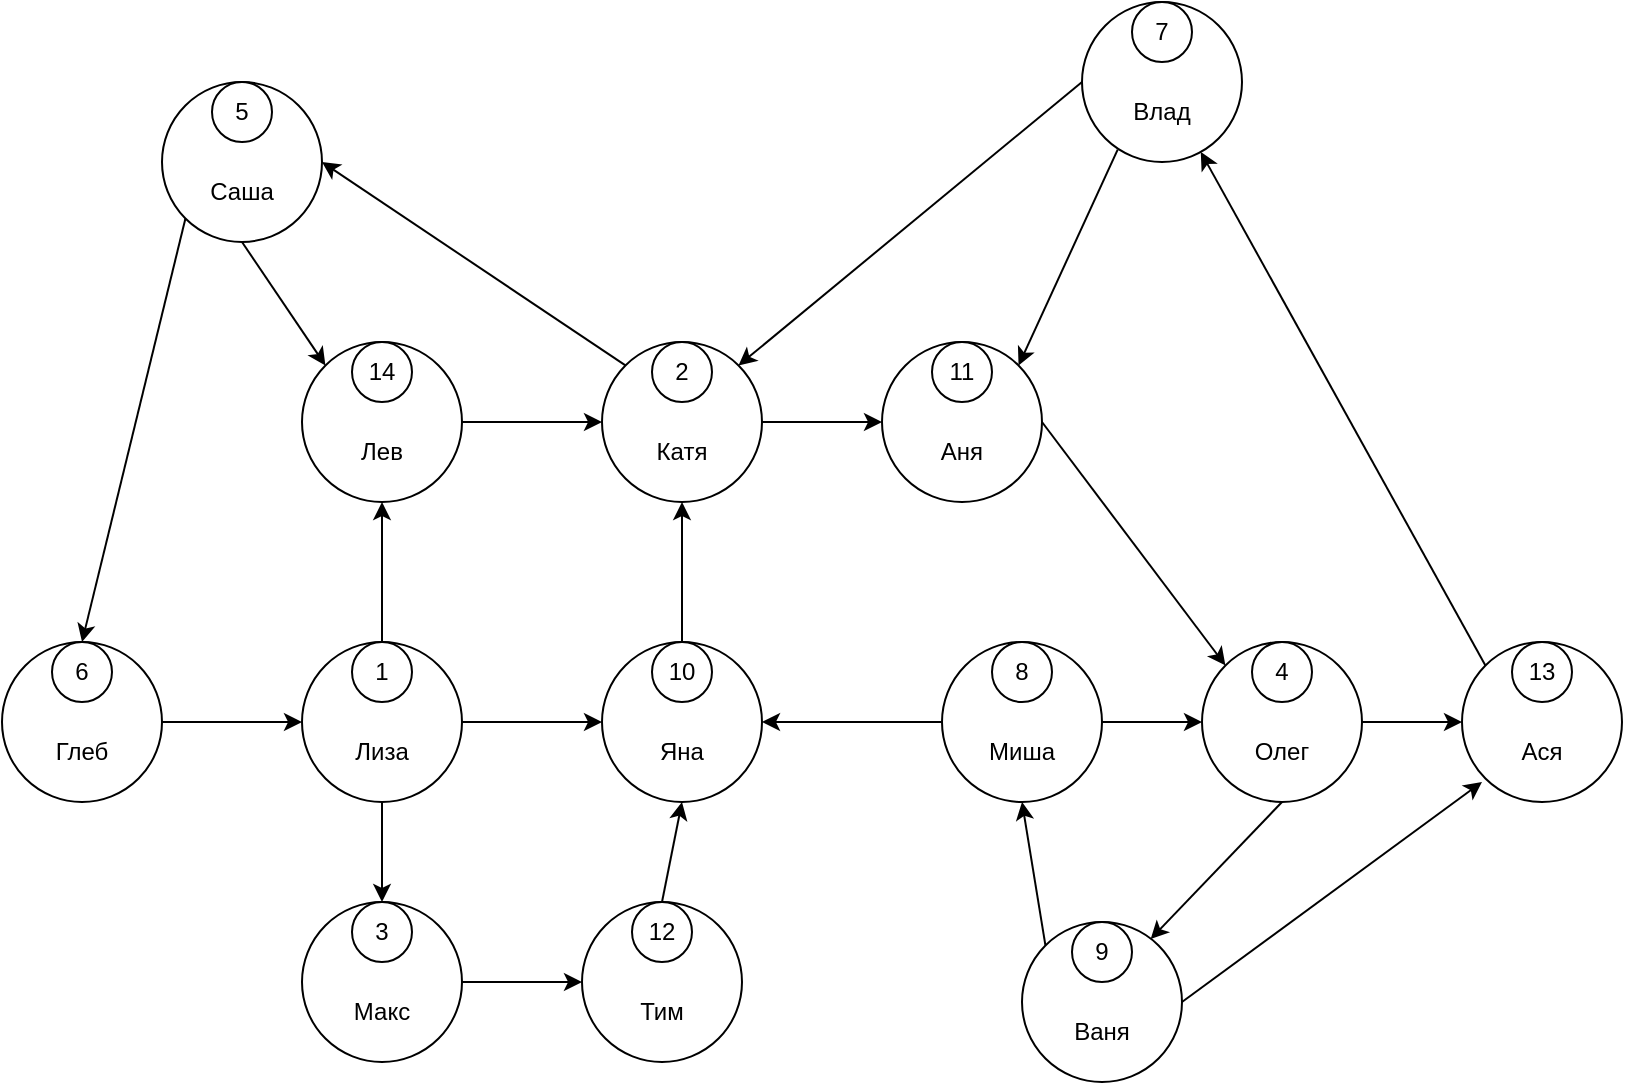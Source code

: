 <mxfile version="21.2.1" type="device" pages="3">
  <diagram name="knows" id="5wKhYtuBC_DEgCco8b60">
    <mxGraphModel dx="1528" dy="704" grid="1" gridSize="10" guides="1" tooltips="1" connect="1" arrows="1" fold="1" page="1" pageScale="1" pageWidth="827" pageHeight="1169" math="0" shadow="0">
      <root>
        <mxCell id="0" />
        <mxCell id="1" parent="0" />
        <mxCell id="ON5nNRROgXIdA5Lo5f_q-7" value="" style="group" parent="1" vertex="1" connectable="0">
          <mxGeometry x="500" y="390" width="80" height="80" as="geometry" />
        </mxCell>
        <mxCell id="ON5nNRROgXIdA5Lo5f_q-4" value="" style="ellipse;whiteSpace=wrap;html=1;aspect=fixed;" parent="ON5nNRROgXIdA5Lo5f_q-7" vertex="1">
          <mxGeometry width="80" height="80" as="geometry" />
        </mxCell>
        <mxCell id="ON5nNRROgXIdA5Lo5f_q-5" value="7" style="ellipse;whiteSpace=wrap;html=1;aspect=fixed;" parent="ON5nNRROgXIdA5Lo5f_q-7" vertex="1">
          <mxGeometry x="25" width="30" height="30" as="geometry" />
        </mxCell>
        <mxCell id="ON5nNRROgXIdA5Lo5f_q-6" value="Влад" style="text;html=1;strokeColor=none;fillColor=none;align=center;verticalAlign=middle;whiteSpace=wrap;rounded=0;" parent="ON5nNRROgXIdA5Lo5f_q-7" vertex="1">
          <mxGeometry x="10" y="40" width="60" height="30" as="geometry" />
        </mxCell>
        <mxCell id="ON5nNRROgXIdA5Lo5f_q-8" value="" style="group" parent="1" vertex="1" connectable="0">
          <mxGeometry x="470" y="850" width="80" height="80" as="geometry" />
        </mxCell>
        <mxCell id="ON5nNRROgXIdA5Lo5f_q-1" value="" style="ellipse;whiteSpace=wrap;html=1;aspect=fixed;" parent="ON5nNRROgXIdA5Lo5f_q-8" vertex="1">
          <mxGeometry width="80" height="80" as="geometry" />
        </mxCell>
        <mxCell id="ON5nNRROgXIdA5Lo5f_q-2" value="9" style="ellipse;whiteSpace=wrap;html=1;aspect=fixed;" parent="ON5nNRROgXIdA5Lo5f_q-8" vertex="1">
          <mxGeometry x="25" width="30" height="30" as="geometry" />
        </mxCell>
        <mxCell id="ON5nNRROgXIdA5Lo5f_q-3" value="Ваня" style="text;html=1;strokeColor=none;fillColor=none;align=center;verticalAlign=middle;whiteSpace=wrap;rounded=0;" parent="ON5nNRROgXIdA5Lo5f_q-8" vertex="1">
          <mxGeometry x="10" y="40" width="60" height="30" as="geometry" />
        </mxCell>
        <mxCell id="ON5nNRROgXIdA5Lo5f_q-9" value="" style="group" parent="1" vertex="1" connectable="0">
          <mxGeometry x="40" y="430" width="80" height="80" as="geometry" />
        </mxCell>
        <mxCell id="ON5nNRROgXIdA5Lo5f_q-10" value="" style="ellipse;whiteSpace=wrap;html=1;aspect=fixed;" parent="ON5nNRROgXIdA5Lo5f_q-9" vertex="1">
          <mxGeometry width="80" height="80" as="geometry" />
        </mxCell>
        <mxCell id="ON5nNRROgXIdA5Lo5f_q-11" value="5" style="ellipse;whiteSpace=wrap;html=1;aspect=fixed;" parent="ON5nNRROgXIdA5Lo5f_q-9" vertex="1">
          <mxGeometry x="25" width="30" height="30" as="geometry" />
        </mxCell>
        <mxCell id="ON5nNRROgXIdA5Lo5f_q-12" value="Саша" style="text;html=1;strokeColor=none;fillColor=none;align=center;verticalAlign=middle;whiteSpace=wrap;rounded=0;" parent="ON5nNRROgXIdA5Lo5f_q-9" vertex="1">
          <mxGeometry x="10" y="40" width="60" height="30" as="geometry" />
        </mxCell>
        <mxCell id="ON5nNRROgXIdA5Lo5f_q-13" value="" style="group" parent="1" vertex="1" connectable="0">
          <mxGeometry x="250" y="840" width="80" height="80" as="geometry" />
        </mxCell>
        <mxCell id="ON5nNRROgXIdA5Lo5f_q-14" value="" style="ellipse;whiteSpace=wrap;html=1;aspect=fixed;" parent="ON5nNRROgXIdA5Lo5f_q-13" vertex="1">
          <mxGeometry width="80" height="80" as="geometry" />
        </mxCell>
        <mxCell id="ON5nNRROgXIdA5Lo5f_q-15" value="12" style="ellipse;whiteSpace=wrap;html=1;aspect=fixed;" parent="ON5nNRROgXIdA5Lo5f_q-13" vertex="1">
          <mxGeometry x="25" width="30" height="30" as="geometry" />
        </mxCell>
        <mxCell id="ON5nNRROgXIdA5Lo5f_q-16" value="Тим" style="text;html=1;strokeColor=none;fillColor=none;align=center;verticalAlign=middle;whiteSpace=wrap;rounded=0;" parent="ON5nNRROgXIdA5Lo5f_q-13" vertex="1">
          <mxGeometry x="10" y="40" width="60" height="30" as="geometry" />
        </mxCell>
        <mxCell id="ON5nNRROgXIdA5Lo5f_q-17" value="" style="group" parent="1" vertex="1" connectable="0">
          <mxGeometry x="-40" y="710" width="80" height="80" as="geometry" />
        </mxCell>
        <mxCell id="ON5nNRROgXIdA5Lo5f_q-18" value="" style="ellipse;whiteSpace=wrap;html=1;aspect=fixed;" parent="ON5nNRROgXIdA5Lo5f_q-17" vertex="1">
          <mxGeometry width="80" height="80" as="geometry" />
        </mxCell>
        <mxCell id="ON5nNRROgXIdA5Lo5f_q-19" value="6" style="ellipse;whiteSpace=wrap;html=1;aspect=fixed;" parent="ON5nNRROgXIdA5Lo5f_q-17" vertex="1">
          <mxGeometry x="25" width="30" height="30" as="geometry" />
        </mxCell>
        <mxCell id="ON5nNRROgXIdA5Lo5f_q-20" value="Глеб" style="text;html=1;strokeColor=none;fillColor=none;align=center;verticalAlign=middle;whiteSpace=wrap;rounded=0;" parent="ON5nNRROgXIdA5Lo5f_q-17" vertex="1">
          <mxGeometry x="10" y="40" width="60" height="30" as="geometry" />
        </mxCell>
        <mxCell id="ON5nNRROgXIdA5Lo5f_q-21" value="" style="group" parent="1" vertex="1" connectable="0">
          <mxGeometry x="430" y="710" width="80" height="80" as="geometry" />
        </mxCell>
        <mxCell id="ON5nNRROgXIdA5Lo5f_q-22" value="" style="ellipse;whiteSpace=wrap;html=1;aspect=fixed;" parent="ON5nNRROgXIdA5Lo5f_q-21" vertex="1">
          <mxGeometry width="80" height="80" as="geometry" />
        </mxCell>
        <mxCell id="ON5nNRROgXIdA5Lo5f_q-23" value="8" style="ellipse;whiteSpace=wrap;html=1;aspect=fixed;" parent="ON5nNRROgXIdA5Lo5f_q-21" vertex="1">
          <mxGeometry x="25" width="30" height="30" as="geometry" />
        </mxCell>
        <mxCell id="ON5nNRROgXIdA5Lo5f_q-24" value="Миша" style="text;html=1;strokeColor=none;fillColor=none;align=center;verticalAlign=middle;whiteSpace=wrap;rounded=0;" parent="ON5nNRROgXIdA5Lo5f_q-21" vertex="1">
          <mxGeometry x="10" y="40" width="60" height="30" as="geometry" />
        </mxCell>
        <mxCell id="ON5nNRROgXIdA5Lo5f_q-25" value="" style="group" parent="1" vertex="1" connectable="0">
          <mxGeometry x="560" y="710" width="80" height="80" as="geometry" />
        </mxCell>
        <mxCell id="ON5nNRROgXIdA5Lo5f_q-26" value="" style="ellipse;whiteSpace=wrap;html=1;aspect=fixed;" parent="ON5nNRROgXIdA5Lo5f_q-25" vertex="1">
          <mxGeometry width="80" height="80" as="geometry" />
        </mxCell>
        <mxCell id="ON5nNRROgXIdA5Lo5f_q-27" value="4" style="ellipse;whiteSpace=wrap;html=1;aspect=fixed;" parent="ON5nNRROgXIdA5Lo5f_q-25" vertex="1">
          <mxGeometry x="25" width="30" height="30" as="geometry" />
        </mxCell>
        <mxCell id="ON5nNRROgXIdA5Lo5f_q-28" value="Олег" style="text;html=1;strokeColor=none;fillColor=none;align=center;verticalAlign=middle;whiteSpace=wrap;rounded=0;" parent="ON5nNRROgXIdA5Lo5f_q-25" vertex="1">
          <mxGeometry x="10" y="40" width="60" height="30" as="geometry" />
        </mxCell>
        <mxCell id="ON5nNRROgXIdA5Lo5f_q-29" value="" style="group" parent="1" vertex="1" connectable="0">
          <mxGeometry x="110" y="840" width="80" height="80" as="geometry" />
        </mxCell>
        <mxCell id="ON5nNRROgXIdA5Lo5f_q-30" value="" style="ellipse;whiteSpace=wrap;html=1;aspect=fixed;" parent="ON5nNRROgXIdA5Lo5f_q-29" vertex="1">
          <mxGeometry width="80" height="80" as="geometry" />
        </mxCell>
        <mxCell id="ON5nNRROgXIdA5Lo5f_q-31" value="3" style="ellipse;whiteSpace=wrap;html=1;aspect=fixed;" parent="ON5nNRROgXIdA5Lo5f_q-29" vertex="1">
          <mxGeometry x="25" width="30" height="30" as="geometry" />
        </mxCell>
        <mxCell id="ON5nNRROgXIdA5Lo5f_q-32" value="Макс" style="text;html=1;strokeColor=none;fillColor=none;align=center;verticalAlign=middle;whiteSpace=wrap;rounded=0;" parent="ON5nNRROgXIdA5Lo5f_q-29" vertex="1">
          <mxGeometry x="10" y="40" width="60" height="30" as="geometry" />
        </mxCell>
        <mxCell id="ON5nNRROgXIdA5Lo5f_q-33" value="" style="group" parent="1" vertex="1" connectable="0">
          <mxGeometry x="110" y="710" width="80" height="80" as="geometry" />
        </mxCell>
        <mxCell id="ON5nNRROgXIdA5Lo5f_q-34" value="" style="ellipse;whiteSpace=wrap;html=1;aspect=fixed;" parent="ON5nNRROgXIdA5Lo5f_q-33" vertex="1">
          <mxGeometry width="80" height="80" as="geometry" />
        </mxCell>
        <mxCell id="ON5nNRROgXIdA5Lo5f_q-35" value="1" style="ellipse;whiteSpace=wrap;html=1;aspect=fixed;" parent="ON5nNRROgXIdA5Lo5f_q-33" vertex="1">
          <mxGeometry x="25" width="30" height="30" as="geometry" />
        </mxCell>
        <mxCell id="ON5nNRROgXIdA5Lo5f_q-36" value="Лиза" style="text;html=1;strokeColor=none;fillColor=none;align=center;verticalAlign=middle;whiteSpace=wrap;rounded=0;" parent="ON5nNRROgXIdA5Lo5f_q-33" vertex="1">
          <mxGeometry x="10" y="40" width="60" height="30" as="geometry" />
        </mxCell>
        <mxCell id="ON5nNRROgXIdA5Lo5f_q-37" value="" style="group" parent="1" vertex="1" connectable="0">
          <mxGeometry x="260" y="710" width="80" height="80" as="geometry" />
        </mxCell>
        <mxCell id="ON5nNRROgXIdA5Lo5f_q-38" value="" style="ellipse;whiteSpace=wrap;html=1;aspect=fixed;" parent="ON5nNRROgXIdA5Lo5f_q-37" vertex="1">
          <mxGeometry width="80" height="80" as="geometry" />
        </mxCell>
        <mxCell id="ON5nNRROgXIdA5Lo5f_q-39" value="10" style="ellipse;whiteSpace=wrap;html=1;aspect=fixed;" parent="ON5nNRROgXIdA5Lo5f_q-37" vertex="1">
          <mxGeometry x="25" width="30" height="30" as="geometry" />
        </mxCell>
        <mxCell id="ON5nNRROgXIdA5Lo5f_q-40" value="Яна" style="text;html=1;strokeColor=none;fillColor=none;align=center;verticalAlign=middle;whiteSpace=wrap;rounded=0;" parent="ON5nNRROgXIdA5Lo5f_q-37" vertex="1">
          <mxGeometry x="10" y="40" width="60" height="30" as="geometry" />
        </mxCell>
        <mxCell id="ON5nNRROgXIdA5Lo5f_q-41" value="" style="group" parent="1" vertex="1" connectable="0">
          <mxGeometry x="690" y="710" width="80" height="80" as="geometry" />
        </mxCell>
        <mxCell id="ON5nNRROgXIdA5Lo5f_q-42" value="" style="ellipse;whiteSpace=wrap;html=1;aspect=fixed;" parent="ON5nNRROgXIdA5Lo5f_q-41" vertex="1">
          <mxGeometry width="80" height="80" as="geometry" />
        </mxCell>
        <mxCell id="ON5nNRROgXIdA5Lo5f_q-43" value="13" style="ellipse;whiteSpace=wrap;html=1;aspect=fixed;" parent="ON5nNRROgXIdA5Lo5f_q-41" vertex="1">
          <mxGeometry x="25" width="30" height="30" as="geometry" />
        </mxCell>
        <mxCell id="ON5nNRROgXIdA5Lo5f_q-44" value="Ася" style="text;html=1;strokeColor=none;fillColor=none;align=center;verticalAlign=middle;whiteSpace=wrap;rounded=0;" parent="ON5nNRROgXIdA5Lo5f_q-41" vertex="1">
          <mxGeometry x="10" y="40" width="60" height="30" as="geometry" />
        </mxCell>
        <mxCell id="ON5nNRROgXIdA5Lo5f_q-45" value="" style="group" parent="1" vertex="1" connectable="0">
          <mxGeometry x="400" y="560" width="80" height="80" as="geometry" />
        </mxCell>
        <mxCell id="ON5nNRROgXIdA5Lo5f_q-46" value="" style="ellipse;whiteSpace=wrap;html=1;aspect=fixed;" parent="ON5nNRROgXIdA5Lo5f_q-45" vertex="1">
          <mxGeometry width="80" height="80" as="geometry" />
        </mxCell>
        <mxCell id="ON5nNRROgXIdA5Lo5f_q-47" value="11" style="ellipse;whiteSpace=wrap;html=1;aspect=fixed;" parent="ON5nNRROgXIdA5Lo5f_q-45" vertex="1">
          <mxGeometry x="25" width="30" height="30" as="geometry" />
        </mxCell>
        <mxCell id="ON5nNRROgXIdA5Lo5f_q-48" value="Аня" style="text;html=1;strokeColor=none;fillColor=none;align=center;verticalAlign=middle;whiteSpace=wrap;rounded=0;" parent="ON5nNRROgXIdA5Lo5f_q-45" vertex="1">
          <mxGeometry x="10" y="40" width="60" height="30" as="geometry" />
        </mxCell>
        <mxCell id="ON5nNRROgXIdA5Lo5f_q-50" value="" style="group" parent="1" vertex="1" connectable="0">
          <mxGeometry x="110" y="560" width="80" height="80" as="geometry" />
        </mxCell>
        <mxCell id="ON5nNRROgXIdA5Lo5f_q-51" value="" style="ellipse;whiteSpace=wrap;html=1;aspect=fixed;" parent="ON5nNRROgXIdA5Lo5f_q-50" vertex="1">
          <mxGeometry width="80" height="80" as="geometry" />
        </mxCell>
        <mxCell id="ON5nNRROgXIdA5Lo5f_q-52" value="14" style="ellipse;whiteSpace=wrap;html=1;aspect=fixed;" parent="ON5nNRROgXIdA5Lo5f_q-50" vertex="1">
          <mxGeometry x="25" width="30" height="30" as="geometry" />
        </mxCell>
        <mxCell id="ON5nNRROgXIdA5Lo5f_q-53" value="Лев" style="text;html=1;strokeColor=none;fillColor=none;align=center;verticalAlign=middle;whiteSpace=wrap;rounded=0;" parent="ON5nNRROgXIdA5Lo5f_q-50" vertex="1">
          <mxGeometry x="10" y="40" width="60" height="30" as="geometry" />
        </mxCell>
        <mxCell id="ON5nNRROgXIdA5Lo5f_q-54" value="" style="group" parent="1" vertex="1" connectable="0">
          <mxGeometry x="260" y="560" width="80" height="80" as="geometry" />
        </mxCell>
        <mxCell id="ON5nNRROgXIdA5Lo5f_q-55" value="" style="ellipse;whiteSpace=wrap;html=1;aspect=fixed;" parent="ON5nNRROgXIdA5Lo5f_q-54" vertex="1">
          <mxGeometry width="80" height="80" as="geometry" />
        </mxCell>
        <mxCell id="ON5nNRROgXIdA5Lo5f_q-56" value="2" style="ellipse;whiteSpace=wrap;html=1;aspect=fixed;" parent="ON5nNRROgXIdA5Lo5f_q-54" vertex="1">
          <mxGeometry x="25" width="30" height="30" as="geometry" />
        </mxCell>
        <mxCell id="ON5nNRROgXIdA5Lo5f_q-57" value="Катя" style="text;html=1;strokeColor=none;fillColor=none;align=center;verticalAlign=middle;whiteSpace=wrap;rounded=0;" parent="ON5nNRROgXIdA5Lo5f_q-54" vertex="1">
          <mxGeometry x="10" y="40" width="60" height="30" as="geometry" />
        </mxCell>
        <mxCell id="ON5nNRROgXIdA5Lo5f_q-59" value="" style="endArrow=classic;html=1;rounded=0;exitX=1;exitY=0.5;exitDx=0;exitDy=0;entryX=0;entryY=0.5;entryDx=0;entryDy=0;" parent="1" source="ON5nNRROgXIdA5Lo5f_q-51" target="ON5nNRROgXIdA5Lo5f_q-55" edge="1">
          <mxGeometry width="50" height="50" relative="1" as="geometry">
            <mxPoint x="350" y="750" as="sourcePoint" />
            <mxPoint x="400" y="700" as="targetPoint" />
          </mxGeometry>
        </mxCell>
        <mxCell id="ON5nNRROgXIdA5Lo5f_q-60" value="" style="endArrow=classic;html=1;rounded=0;entryX=0;entryY=0.5;entryDx=0;entryDy=0;exitX=1;exitY=0.5;exitDx=0;exitDy=0;" parent="1" source="ON5nNRROgXIdA5Lo5f_q-55" target="ON5nNRROgXIdA5Lo5f_q-46" edge="1">
          <mxGeometry width="50" height="50" relative="1" as="geometry">
            <mxPoint x="350" y="750" as="sourcePoint" />
            <mxPoint x="400" y="700" as="targetPoint" />
          </mxGeometry>
        </mxCell>
        <mxCell id="ON5nNRROgXIdA5Lo5f_q-61" value="" style="endArrow=classic;html=1;rounded=0;entryX=0;entryY=0.5;entryDx=0;entryDy=0;exitX=1;exitY=0.5;exitDx=0;exitDy=0;" parent="1" source="ON5nNRROgXIdA5Lo5f_q-34" target="ON5nNRROgXIdA5Lo5f_q-38" edge="1">
          <mxGeometry width="50" height="50" relative="1" as="geometry">
            <mxPoint x="190" y="790" as="sourcePoint" />
            <mxPoint x="240" y="740" as="targetPoint" />
          </mxGeometry>
        </mxCell>
        <mxCell id="ON5nNRROgXIdA5Lo5f_q-62" value="" style="endArrow=classic;html=1;rounded=0;entryX=0;entryY=0.5;entryDx=0;entryDy=0;" parent="1" source="ON5nNRROgXIdA5Lo5f_q-30" target="ON5nNRROgXIdA5Lo5f_q-14" edge="1">
          <mxGeometry width="50" height="50" relative="1" as="geometry">
            <mxPoint x="80" y="90" as="sourcePoint" />
            <mxPoint x="240" y="880" as="targetPoint" />
          </mxGeometry>
        </mxCell>
        <mxCell id="ON5nNRROgXIdA5Lo5f_q-64" value="" style="endArrow=classic;html=1;rounded=0;entryX=0;entryY=0.5;entryDx=0;entryDy=0;exitX=1;exitY=0.5;exitDx=0;exitDy=0;" parent="1" source="ON5nNRROgXIdA5Lo5f_q-26" target="ON5nNRROgXIdA5Lo5f_q-42" edge="1">
          <mxGeometry width="50" height="50" relative="1" as="geometry">
            <mxPoint x="630" y="830" as="sourcePoint" />
            <mxPoint x="680" y="780" as="targetPoint" />
          </mxGeometry>
        </mxCell>
        <mxCell id="ON5nNRROgXIdA5Lo5f_q-65" value="" style="endArrow=classic;html=1;rounded=0;entryX=0;entryY=0.5;entryDx=0;entryDy=0;exitX=1;exitY=0.5;exitDx=0;exitDy=0;" parent="1" source="ON5nNRROgXIdA5Lo5f_q-22" target="ON5nNRROgXIdA5Lo5f_q-26" edge="1">
          <mxGeometry width="50" height="50" relative="1" as="geometry">
            <mxPoint x="480" y="650" as="sourcePoint" />
            <mxPoint x="530" y="600" as="targetPoint" />
          </mxGeometry>
        </mxCell>
        <mxCell id="ON5nNRROgXIdA5Lo5f_q-66" value="" style="endArrow=classic;html=1;rounded=0;exitX=1;exitY=0.5;exitDx=0;exitDy=0;entryX=0;entryY=0.5;entryDx=0;entryDy=0;" parent="1" source="ON5nNRROgXIdA5Lo5f_q-18" target="ON5nNRROgXIdA5Lo5f_q-34" edge="1">
          <mxGeometry width="50" height="50" relative="1" as="geometry">
            <mxPoint x="160" y="620" as="sourcePoint" />
            <mxPoint x="210" y="570" as="targetPoint" />
          </mxGeometry>
        </mxCell>
        <mxCell id="ON5nNRROgXIdA5Lo5f_q-67" value="" style="endArrow=classic;html=1;rounded=0;entryX=1;entryY=0;entryDx=0;entryDy=0;exitX=0;exitY=0.5;exitDx=0;exitDy=0;" parent="1" source="ON5nNRROgXIdA5Lo5f_q-4" target="ON5nNRROgXIdA5Lo5f_q-55" edge="1">
          <mxGeometry width="50" height="50" relative="1" as="geometry">
            <mxPoint x="290" y="460" as="sourcePoint" />
            <mxPoint x="340" y="410" as="targetPoint" />
          </mxGeometry>
        </mxCell>
        <mxCell id="ON5nNRROgXIdA5Lo5f_q-68" value="" style="endArrow=classic;html=1;rounded=0;exitX=0.5;exitY=1;exitDx=0;exitDy=0;entryX=0;entryY=0;entryDx=0;entryDy=0;" parent="1" source="ON5nNRROgXIdA5Lo5f_q-10" target="ON5nNRROgXIdA5Lo5f_q-51" edge="1">
          <mxGeometry width="50" height="50" relative="1" as="geometry">
            <mxPoint x="180" y="520" as="sourcePoint" />
            <mxPoint x="230" y="470" as="targetPoint" />
          </mxGeometry>
        </mxCell>
        <mxCell id="ON5nNRROgXIdA5Lo5f_q-69" value="" style="endArrow=classic;html=1;rounded=0;entryX=0;entryY=1;entryDx=0;entryDy=0;exitX=1;exitY=0.5;exitDx=0;exitDy=0;" parent="1" source="ON5nNRROgXIdA5Lo5f_q-1" target="ON5nNRROgXIdA5Lo5f_q-44" edge="1">
          <mxGeometry width="50" height="50" relative="1" as="geometry">
            <mxPoint x="530" y="890" as="sourcePoint" />
            <mxPoint x="580" y="840" as="targetPoint" />
          </mxGeometry>
        </mxCell>
        <mxCell id="ON5nNRROgXIdA5Lo5f_q-70" value="" style="endArrow=classic;html=1;rounded=0;entryX=0.5;entryY=0;entryDx=0;entryDy=0;exitX=0;exitY=1;exitDx=0;exitDy=0;" parent="1" source="ON5nNRROgXIdA5Lo5f_q-10" target="ON5nNRROgXIdA5Lo5f_q-19" edge="1">
          <mxGeometry width="50" height="50" relative="1" as="geometry">
            <mxPoint x="340" y="800" as="sourcePoint" />
            <mxPoint x="390" y="750" as="targetPoint" />
          </mxGeometry>
        </mxCell>
        <mxCell id="ON5nNRROgXIdA5Lo5f_q-71" value="" style="endArrow=classic;html=1;rounded=0;entryX=0.5;entryY=1;entryDx=0;entryDy=0;exitX=0.5;exitY=0;exitDx=0;exitDy=0;" parent="1" source="ON5nNRROgXIdA5Lo5f_q-35" target="ON5nNRROgXIdA5Lo5f_q-51" edge="1">
          <mxGeometry width="50" height="50" relative="1" as="geometry">
            <mxPoint x="340" y="800" as="sourcePoint" />
            <mxPoint x="390" y="750" as="targetPoint" />
          </mxGeometry>
        </mxCell>
        <mxCell id="ON5nNRROgXIdA5Lo5f_q-72" value="" style="endArrow=classic;html=1;rounded=0;exitX=0.5;exitY=1;exitDx=0;exitDy=0;entryX=0.5;entryY=0;entryDx=0;entryDy=0;" parent="1" source="ON5nNRROgXIdA5Lo5f_q-34" target="ON5nNRROgXIdA5Lo5f_q-31" edge="1">
          <mxGeometry width="50" height="50" relative="1" as="geometry">
            <mxPoint x="340" y="800" as="sourcePoint" />
            <mxPoint x="390" y="750" as="targetPoint" />
          </mxGeometry>
        </mxCell>
        <mxCell id="ON5nNRROgXIdA5Lo5f_q-73" value="" style="endArrow=classic;html=1;rounded=0;exitX=0;exitY=0;exitDx=0;exitDy=0;" parent="1" source="ON5nNRROgXIdA5Lo5f_q-42" target="ON5nNRROgXIdA5Lo5f_q-4" edge="1">
          <mxGeometry width="50" height="50" relative="1" as="geometry">
            <mxPoint x="530" y="770" as="sourcePoint" />
            <mxPoint x="580" y="720" as="targetPoint" />
          </mxGeometry>
        </mxCell>
        <mxCell id="ON5nNRROgXIdA5Lo5f_q-75" value="" style="endArrow=classic;html=1;rounded=0;entryX=1;entryY=0;entryDx=0;entryDy=0;exitX=0.223;exitY=0.923;exitDx=0;exitDy=0;exitPerimeter=0;" parent="1" source="ON5nNRROgXIdA5Lo5f_q-4" target="ON5nNRROgXIdA5Lo5f_q-46" edge="1">
          <mxGeometry width="50" height="50" relative="1" as="geometry">
            <mxPoint x="610" y="760" as="sourcePoint" />
            <mxPoint x="660" y="710" as="targetPoint" />
          </mxGeometry>
        </mxCell>
        <mxCell id="ON5nNRROgXIdA5Lo5f_q-76" value="" style="endArrow=classic;html=1;rounded=0;exitX=0;exitY=0.5;exitDx=0;exitDy=0;entryX=1;entryY=0.5;entryDx=0;entryDy=0;" parent="1" source="ON5nNRROgXIdA5Lo5f_q-22" target="ON5nNRROgXIdA5Lo5f_q-38" edge="1">
          <mxGeometry width="50" height="50" relative="1" as="geometry">
            <mxPoint x="480" y="790" as="sourcePoint" />
            <mxPoint x="530" y="740" as="targetPoint" />
          </mxGeometry>
        </mxCell>
        <mxCell id="ON5nNRROgXIdA5Lo5f_q-77" value="" style="endArrow=classic;html=1;rounded=0;exitX=0;exitY=0;exitDx=0;exitDy=0;entryX=0.5;entryY=1;entryDx=0;entryDy=0;" parent="1" source="ON5nNRROgXIdA5Lo5f_q-1" target="ON5nNRROgXIdA5Lo5f_q-22" edge="1">
          <mxGeometry width="50" height="50" relative="1" as="geometry">
            <mxPoint x="490" y="780" as="sourcePoint" />
            <mxPoint x="540" y="730" as="targetPoint" />
          </mxGeometry>
        </mxCell>
        <mxCell id="ON5nNRROgXIdA5Lo5f_q-78" value="" style="endArrow=classic;html=1;rounded=0;entryX=0.5;entryY=1;entryDx=0;entryDy=0;exitX=0.5;exitY=0;exitDx=0;exitDy=0;" parent="1" source="ON5nNRROgXIdA5Lo5f_q-15" target="ON5nNRROgXIdA5Lo5f_q-38" edge="1">
          <mxGeometry width="50" height="50" relative="1" as="geometry">
            <mxPoint x="340" y="860" as="sourcePoint" />
            <mxPoint x="390" y="810" as="targetPoint" />
          </mxGeometry>
        </mxCell>
        <mxCell id="ON5nNRROgXIdA5Lo5f_q-79" value="" style="endArrow=classic;html=1;rounded=0;entryX=0;entryY=0;entryDx=0;entryDy=0;exitX=1;exitY=0.5;exitDx=0;exitDy=0;" parent="1" source="ON5nNRROgXIdA5Lo5f_q-46" target="ON5nNRROgXIdA5Lo5f_q-26" edge="1">
          <mxGeometry width="50" height="50" relative="1" as="geometry">
            <mxPoint x="400" y="730" as="sourcePoint" />
            <mxPoint x="450" y="680" as="targetPoint" />
          </mxGeometry>
        </mxCell>
        <mxCell id="ON5nNRROgXIdA5Lo5f_q-80" value="" style="endArrow=classic;html=1;rounded=0;entryX=0.5;entryY=1;entryDx=0;entryDy=0;exitX=0.5;exitY=0;exitDx=0;exitDy=0;" parent="1" source="ON5nNRROgXIdA5Lo5f_q-39" target="ON5nNRROgXIdA5Lo5f_q-55" edge="1">
          <mxGeometry width="50" height="50" relative="1" as="geometry">
            <mxPoint x="250" y="750" as="sourcePoint" />
            <mxPoint x="300" y="700" as="targetPoint" />
          </mxGeometry>
        </mxCell>
        <mxCell id="ON5nNRROgXIdA5Lo5f_q-81" value="" style="endArrow=classic;html=1;rounded=0;entryX=1;entryY=0.5;entryDx=0;entryDy=0;exitX=0;exitY=0;exitDx=0;exitDy=0;" parent="1" source="ON5nNRROgXIdA5Lo5f_q-55" target="ON5nNRROgXIdA5Lo5f_q-10" edge="1">
          <mxGeometry width="50" height="50" relative="1" as="geometry">
            <mxPoint x="280" y="670" as="sourcePoint" />
            <mxPoint x="330" y="620" as="targetPoint" />
          </mxGeometry>
        </mxCell>
        <mxCell id="ON5nNRROgXIdA5Lo5f_q-82" value="" style="endArrow=classic;html=1;rounded=0;entryX=0.804;entryY=0.107;entryDx=0;entryDy=0;exitX=0.5;exitY=1;exitDx=0;exitDy=0;entryPerimeter=0;" parent="1" source="ON5nNRROgXIdA5Lo5f_q-26" target="ON5nNRROgXIdA5Lo5f_q-1" edge="1">
          <mxGeometry width="50" height="50" relative="1" as="geometry">
            <mxPoint x="420" y="830" as="sourcePoint" />
            <mxPoint x="470" y="780" as="targetPoint" />
          </mxGeometry>
        </mxCell>
      </root>
    </mxGraphModel>
  </diagram>
  <diagram id="O8pOiubsfLezfmHzjpcN" name="play">
    <mxGraphModel dx="561" dy="563" grid="1" gridSize="10" guides="1" tooltips="1" connect="1" arrows="1" fold="1" page="1" pageScale="1" pageWidth="827" pageHeight="1169" math="0" shadow="0">
      <root>
        <mxCell id="0" />
        <mxCell id="1" parent="0" />
        <mxCell id="MryrpyDiX5AFSCkvIHva-5" value="" style="group" parent="1" vertex="1" connectable="0">
          <mxGeometry x="400" y="170" width="120" height="60" as="geometry" />
        </mxCell>
        <mxCell id="MryrpyDiX5AFSCkvIHva-2" value="" style="rounded=0;whiteSpace=wrap;html=1;" parent="MryrpyDiX5AFSCkvIHva-5" vertex="1">
          <mxGeometry width="120" height="60" as="geometry" />
        </mxCell>
        <mxCell id="MryrpyDiX5AFSCkvIHva-3" value="5" style="rounded=0;whiteSpace=wrap;html=1;" parent="MryrpyDiX5AFSCkvIHva-5" vertex="1">
          <mxGeometry x="40" width="40" height="20" as="geometry" />
        </mxCell>
        <mxCell id="MryrpyDiX5AFSCkvIHva-4" value="скрипка" style="text;html=1;strokeColor=none;fillColor=none;align=center;verticalAlign=middle;whiteSpace=wrap;rounded=0;" parent="MryrpyDiX5AFSCkvIHva-5" vertex="1">
          <mxGeometry x="30" y="20" width="60" height="30" as="geometry" />
        </mxCell>
        <mxCell id="MryrpyDiX5AFSCkvIHva-6" value="" style="group" parent="1" vertex="1" connectable="0">
          <mxGeometry x="540" y="170" width="120" height="60" as="geometry" />
        </mxCell>
        <mxCell id="MryrpyDiX5AFSCkvIHva-7" value="" style="rounded=0;whiteSpace=wrap;html=1;" parent="MryrpyDiX5AFSCkvIHva-6" vertex="1">
          <mxGeometry width="120" height="60" as="geometry" />
        </mxCell>
        <mxCell id="MryrpyDiX5AFSCkvIHva-8" value="6" style="rounded=0;whiteSpace=wrap;html=1;" parent="MryrpyDiX5AFSCkvIHva-6" vertex="1">
          <mxGeometry x="40" width="40" height="20" as="geometry" />
        </mxCell>
        <mxCell id="MryrpyDiX5AFSCkvIHva-9" value="бонго" style="text;html=1;strokeColor=none;fillColor=none;align=center;verticalAlign=middle;whiteSpace=wrap;rounded=0;" parent="MryrpyDiX5AFSCkvIHva-6" vertex="1">
          <mxGeometry x="30" y="20" width="60" height="30" as="geometry" />
        </mxCell>
        <mxCell id="MryrpyDiX5AFSCkvIHva-10" value="" style="group" parent="1" vertex="1" connectable="0">
          <mxGeometry x="260" y="170" width="120" height="60" as="geometry" />
        </mxCell>
        <mxCell id="MryrpyDiX5AFSCkvIHva-11" value="" style="rounded=0;whiteSpace=wrap;html=1;" parent="MryrpyDiX5AFSCkvIHva-10" vertex="1">
          <mxGeometry width="120" height="60" as="geometry" />
        </mxCell>
        <mxCell id="MryrpyDiX5AFSCkvIHva-12" value="2" style="rounded=0;whiteSpace=wrap;html=1;" parent="MryrpyDiX5AFSCkvIHva-10" vertex="1">
          <mxGeometry x="40" width="40" height="20" as="geometry" />
        </mxCell>
        <mxCell id="MryrpyDiX5AFSCkvIHva-13" value="электро-гитара" style="text;html=1;strokeColor=none;fillColor=none;align=center;verticalAlign=middle;whiteSpace=wrap;rounded=0;" parent="MryrpyDiX5AFSCkvIHva-10" vertex="1">
          <mxGeometry x="30" y="20" width="60" height="30" as="geometry" />
        </mxCell>
        <mxCell id="MryrpyDiX5AFSCkvIHva-14" value="" style="group" parent="1" vertex="1" connectable="0">
          <mxGeometry x="120" y="170" width="120" height="60" as="geometry" />
        </mxCell>
        <mxCell id="MryrpyDiX5AFSCkvIHva-15" value="" style="rounded=0;whiteSpace=wrap;html=1;" parent="MryrpyDiX5AFSCkvIHva-14" vertex="1">
          <mxGeometry width="120" height="60" as="geometry" />
        </mxCell>
        <mxCell id="MryrpyDiX5AFSCkvIHva-16" value="1" style="rounded=0;whiteSpace=wrap;html=1;" parent="MryrpyDiX5AFSCkvIHva-14" vertex="1">
          <mxGeometry x="40" width="40" height="20" as="geometry" />
        </mxCell>
        <mxCell id="MryrpyDiX5AFSCkvIHva-17" value="бас-гитара" style="text;html=1;strokeColor=none;fillColor=none;align=center;verticalAlign=middle;whiteSpace=wrap;rounded=0;" parent="MryrpyDiX5AFSCkvIHva-14" vertex="1">
          <mxGeometry x="30" y="20" width="60" height="30" as="geometry" />
        </mxCell>
        <mxCell id="MryrpyDiX5AFSCkvIHva-18" value="" style="group" parent="1" vertex="1" connectable="0">
          <mxGeometry x="680" y="170" width="120" height="60" as="geometry" />
        </mxCell>
        <mxCell id="MryrpyDiX5AFSCkvIHva-19" value="" style="rounded=0;whiteSpace=wrap;html=1;" parent="MryrpyDiX5AFSCkvIHva-18" vertex="1">
          <mxGeometry width="120" height="60" as="geometry" />
        </mxCell>
        <mxCell id="MryrpyDiX5AFSCkvIHva-20" value="9" style="rounded=0;whiteSpace=wrap;html=1;" parent="MryrpyDiX5AFSCkvIHva-18" vertex="1">
          <mxGeometry x="40" width="40" height="20" as="geometry" />
        </mxCell>
        <mxCell id="MryrpyDiX5AFSCkvIHva-21" value="лютня" style="text;html=1;strokeColor=none;fillColor=none;align=center;verticalAlign=middle;whiteSpace=wrap;rounded=0;" parent="MryrpyDiX5AFSCkvIHva-18" vertex="1">
          <mxGeometry x="30" y="20" width="60" height="30" as="geometry" />
        </mxCell>
        <mxCell id="MryrpyDiX5AFSCkvIHva-22" value="" style="group" parent="1" vertex="1" connectable="0">
          <mxGeometry x="120" y="250" width="120" height="60" as="geometry" />
        </mxCell>
        <mxCell id="MryrpyDiX5AFSCkvIHva-23" value="" style="rounded=0;whiteSpace=wrap;html=1;" parent="MryrpyDiX5AFSCkvIHva-22" vertex="1">
          <mxGeometry width="120" height="60" as="geometry" />
        </mxCell>
        <mxCell id="MryrpyDiX5AFSCkvIHva-24" value="3" style="rounded=0;whiteSpace=wrap;html=1;" parent="MryrpyDiX5AFSCkvIHva-22" vertex="1">
          <mxGeometry x="40" width="40" height="20" as="geometry" />
        </mxCell>
        <mxCell id="MryrpyDiX5AFSCkvIHva-25" value="клавиши" style="text;html=1;strokeColor=none;fillColor=none;align=center;verticalAlign=middle;whiteSpace=wrap;rounded=0;" parent="MryrpyDiX5AFSCkvIHva-22" vertex="1">
          <mxGeometry x="30" y="20" width="60" height="30" as="geometry" />
        </mxCell>
        <mxCell id="MryrpyDiX5AFSCkvIHva-26" value="" style="group" parent="1" vertex="1" connectable="0">
          <mxGeometry x="260" y="250" width="120" height="60" as="geometry" />
        </mxCell>
        <mxCell id="MryrpyDiX5AFSCkvIHva-27" value="" style="rounded=0;whiteSpace=wrap;html=1;" parent="MryrpyDiX5AFSCkvIHva-26" vertex="1">
          <mxGeometry width="120" height="60" as="geometry" />
        </mxCell>
        <mxCell id="MryrpyDiX5AFSCkvIHva-28" value="4" style="rounded=0;whiteSpace=wrap;html=1;" parent="MryrpyDiX5AFSCkvIHva-26" vertex="1">
          <mxGeometry x="40" width="40" height="20" as="geometry" />
        </mxCell>
        <mxCell id="MryrpyDiX5AFSCkvIHva-29" value="барабаны" style="text;html=1;strokeColor=none;fillColor=none;align=center;verticalAlign=middle;whiteSpace=wrap;rounded=0;" parent="MryrpyDiX5AFSCkvIHva-26" vertex="1">
          <mxGeometry x="30" y="20" width="60" height="30" as="geometry" />
        </mxCell>
        <mxCell id="MryrpyDiX5AFSCkvIHva-30" value="" style="group" parent="1" vertex="1" connectable="0">
          <mxGeometry x="400" y="250" width="120" height="60" as="geometry" />
        </mxCell>
        <mxCell id="MryrpyDiX5AFSCkvIHva-31" value="" style="rounded=0;whiteSpace=wrap;html=1;" parent="MryrpyDiX5AFSCkvIHva-30" vertex="1">
          <mxGeometry width="120" height="60" as="geometry" />
        </mxCell>
        <mxCell id="MryrpyDiX5AFSCkvIHva-32" value="7" style="rounded=0;whiteSpace=wrap;html=1;" parent="MryrpyDiX5AFSCkvIHva-30" vertex="1">
          <mxGeometry x="40" width="40" height="20" as="geometry" />
        </mxCell>
        <mxCell id="MryrpyDiX5AFSCkvIHva-33" value="цимбалы" style="text;html=1;strokeColor=none;fillColor=none;align=center;verticalAlign=middle;whiteSpace=wrap;rounded=0;" parent="MryrpyDiX5AFSCkvIHva-30" vertex="1">
          <mxGeometry x="30" y="20" width="60" height="30" as="geometry" />
        </mxCell>
        <mxCell id="MryrpyDiX5AFSCkvIHva-34" value="" style="group" parent="1" vertex="1" connectable="0">
          <mxGeometry x="540" y="250" width="120" height="60" as="geometry" />
        </mxCell>
        <mxCell id="MryrpyDiX5AFSCkvIHva-35" value="" style="rounded=0;whiteSpace=wrap;html=1;" parent="MryrpyDiX5AFSCkvIHva-34" vertex="1">
          <mxGeometry width="120" height="60" as="geometry" />
        </mxCell>
        <mxCell id="MryrpyDiX5AFSCkvIHva-36" value="8" style="rounded=0;whiteSpace=wrap;html=1;" parent="MryrpyDiX5AFSCkvIHva-34" vertex="1">
          <mxGeometry x="40" width="40" height="20" as="geometry" />
        </mxCell>
        <mxCell id="MryrpyDiX5AFSCkvIHva-37" value="бубен" style="text;html=1;strokeColor=none;fillColor=none;align=center;verticalAlign=middle;whiteSpace=wrap;rounded=0;" parent="MryrpyDiX5AFSCkvIHva-34" vertex="1">
          <mxGeometry x="30" y="20" width="60" height="30" as="geometry" />
        </mxCell>
        <mxCell id="MryrpyDiX5AFSCkvIHva-38" value="" style="group" parent="1" vertex="1" connectable="0">
          <mxGeometry x="680" y="250" width="120" height="60" as="geometry" />
        </mxCell>
        <mxCell id="MryrpyDiX5AFSCkvIHva-39" value="" style="rounded=0;whiteSpace=wrap;html=1;" parent="MryrpyDiX5AFSCkvIHva-38" vertex="1">
          <mxGeometry width="120" height="60" as="geometry" />
        </mxCell>
        <mxCell id="MryrpyDiX5AFSCkvIHva-40" value="10" style="rounded=0;whiteSpace=wrap;html=1;" parent="MryrpyDiX5AFSCkvIHva-38" vertex="1">
          <mxGeometry x="40" width="40" height="20" as="geometry" />
        </mxCell>
        <mxCell id="MryrpyDiX5AFSCkvIHva-41" value="валторна" style="text;html=1;strokeColor=none;fillColor=none;align=center;verticalAlign=middle;whiteSpace=wrap;rounded=0;" parent="MryrpyDiX5AFSCkvIHva-38" vertex="1">
          <mxGeometry x="30" y="20" width="60" height="30" as="geometry" />
        </mxCell>
        <mxCell id="MryrpyDiX5AFSCkvIHva-45" value="" style="group" parent="1" vertex="1" connectable="0">
          <mxGeometry x="140" y="40" width="80" height="80" as="geometry" />
        </mxCell>
        <mxCell id="MryrpyDiX5AFSCkvIHva-42" value="" style="ellipse;whiteSpace=wrap;html=1;aspect=fixed;" parent="MryrpyDiX5AFSCkvIHva-45" vertex="1">
          <mxGeometry width="80" height="80" as="geometry" />
        </mxCell>
        <mxCell id="MryrpyDiX5AFSCkvIHva-43" value="2" style="ellipse;whiteSpace=wrap;html=1;aspect=fixed;" parent="MryrpyDiX5AFSCkvIHva-45" vertex="1">
          <mxGeometry x="25" width="30" height="30" as="geometry" />
        </mxCell>
        <mxCell id="MryrpyDiX5AFSCkvIHva-44" value="Катя" style="text;html=1;strokeColor=none;fillColor=none;align=center;verticalAlign=middle;whiteSpace=wrap;rounded=0;" parent="MryrpyDiX5AFSCkvIHva-45" vertex="1">
          <mxGeometry x="10" y="30" width="60" height="30" as="geometry" />
        </mxCell>
        <mxCell id="MryrpyDiX5AFSCkvIHva-46" value="" style="group" parent="1" vertex="1" connectable="0">
          <mxGeometry x="50" y="60" width="80" height="80" as="geometry" />
        </mxCell>
        <mxCell id="MryrpyDiX5AFSCkvIHva-47" value="" style="ellipse;whiteSpace=wrap;html=1;aspect=fixed;" parent="MryrpyDiX5AFSCkvIHva-46" vertex="1">
          <mxGeometry width="80" height="80" as="geometry" />
        </mxCell>
        <mxCell id="MryrpyDiX5AFSCkvIHva-48" value="11" style="ellipse;whiteSpace=wrap;html=1;aspect=fixed;" parent="MryrpyDiX5AFSCkvIHva-46" vertex="1">
          <mxGeometry x="25" width="30" height="30" as="geometry" />
        </mxCell>
        <mxCell id="MryrpyDiX5AFSCkvIHva-49" value="Аня" style="text;html=1;strokeColor=none;fillColor=none;align=center;verticalAlign=middle;whiteSpace=wrap;rounded=0;" parent="MryrpyDiX5AFSCkvIHva-46" vertex="1">
          <mxGeometry x="10" y="30" width="60" height="30" as="geometry" />
        </mxCell>
        <mxCell id="MryrpyDiX5AFSCkvIHva-52" value="" style="group" parent="1" vertex="1" connectable="0">
          <mxGeometry x="10" y="150" width="80" height="80" as="geometry" />
        </mxCell>
        <mxCell id="MryrpyDiX5AFSCkvIHva-53" value="" style="ellipse;whiteSpace=wrap;html=1;aspect=fixed;" parent="MryrpyDiX5AFSCkvIHva-52" vertex="1">
          <mxGeometry width="80" height="80" as="geometry" />
        </mxCell>
        <mxCell id="MryrpyDiX5AFSCkvIHva-54" value="14" style="ellipse;whiteSpace=wrap;html=1;aspect=fixed;" parent="MryrpyDiX5AFSCkvIHva-52" vertex="1">
          <mxGeometry x="25" width="30" height="30" as="geometry" />
        </mxCell>
        <mxCell id="MryrpyDiX5AFSCkvIHva-55" value="Лев" style="text;html=1;strokeColor=none;fillColor=none;align=center;verticalAlign=middle;whiteSpace=wrap;rounded=0;" parent="MryrpyDiX5AFSCkvIHva-52" vertex="1">
          <mxGeometry x="10" y="30" width="60" height="30" as="geometry" />
        </mxCell>
        <mxCell id="MryrpyDiX5AFSCkvIHva-56" value="" style="group" parent="1" vertex="1" connectable="0">
          <mxGeometry x="10" y="250" width="80" height="80" as="geometry" />
        </mxCell>
        <mxCell id="MryrpyDiX5AFSCkvIHva-57" value="" style="ellipse;whiteSpace=wrap;html=1;aspect=fixed;" parent="MryrpyDiX5AFSCkvIHva-56" vertex="1">
          <mxGeometry width="80" height="80" as="geometry" />
        </mxCell>
        <mxCell id="MryrpyDiX5AFSCkvIHva-58" value="6" style="ellipse;whiteSpace=wrap;html=1;aspect=fixed;" parent="MryrpyDiX5AFSCkvIHva-56" vertex="1">
          <mxGeometry x="25" width="30" height="30" as="geometry" />
        </mxCell>
        <mxCell id="MryrpyDiX5AFSCkvIHva-59" value="Глеб" style="text;html=1;strokeColor=none;fillColor=none;align=center;verticalAlign=middle;whiteSpace=wrap;rounded=0;" parent="MryrpyDiX5AFSCkvIHva-56" vertex="1">
          <mxGeometry x="10" y="30" width="60" height="30" as="geometry" />
        </mxCell>
        <mxCell id="MryrpyDiX5AFSCkvIHva-60" value="" style="group" parent="1" vertex="1" connectable="0">
          <mxGeometry x="140" y="360" width="80" height="80" as="geometry" />
        </mxCell>
        <mxCell id="MryrpyDiX5AFSCkvIHva-61" value="" style="ellipse;whiteSpace=wrap;html=1;aspect=fixed;" parent="MryrpyDiX5AFSCkvIHva-60" vertex="1">
          <mxGeometry width="80" height="80" as="geometry" />
        </mxCell>
        <mxCell id="MryrpyDiX5AFSCkvIHva-62" value="13" style="ellipse;whiteSpace=wrap;html=1;aspect=fixed;" parent="MryrpyDiX5AFSCkvIHva-60" vertex="1">
          <mxGeometry x="25" width="30" height="30" as="geometry" />
        </mxCell>
        <mxCell id="MryrpyDiX5AFSCkvIHva-63" value="Ася" style="text;html=1;strokeColor=none;fillColor=none;align=center;verticalAlign=middle;whiteSpace=wrap;rounded=0;" parent="MryrpyDiX5AFSCkvIHva-60" vertex="1">
          <mxGeometry x="10" y="30" width="60" height="30" as="geometry" />
        </mxCell>
        <mxCell id="MryrpyDiX5AFSCkvIHva-64" value="" style="group" parent="1" vertex="1" connectable="0">
          <mxGeometry x="50" y="340" width="80" height="80" as="geometry" />
        </mxCell>
        <mxCell id="MryrpyDiX5AFSCkvIHva-65" value="" style="ellipse;whiteSpace=wrap;html=1;aspect=fixed;" parent="MryrpyDiX5AFSCkvIHva-64" vertex="1">
          <mxGeometry width="80" height="80" as="geometry" />
        </mxCell>
        <mxCell id="MryrpyDiX5AFSCkvIHva-66" value="12" style="ellipse;whiteSpace=wrap;html=1;aspect=fixed;" parent="MryrpyDiX5AFSCkvIHva-64" vertex="1">
          <mxGeometry x="25" width="30" height="30" as="geometry" />
        </mxCell>
        <mxCell id="MryrpyDiX5AFSCkvIHva-67" value="Тим" style="text;html=1;strokeColor=none;fillColor=none;align=center;verticalAlign=middle;whiteSpace=wrap;rounded=0;" parent="MryrpyDiX5AFSCkvIHva-64" vertex="1">
          <mxGeometry x="10" y="30" width="60" height="30" as="geometry" />
        </mxCell>
        <mxCell id="MryrpyDiX5AFSCkvIHva-69" value="" style="endArrow=classic;html=1;rounded=0;entryX=0.75;entryY=0;entryDx=0;entryDy=0;exitX=0.708;exitY=0.955;exitDx=0;exitDy=0;exitPerimeter=0;" parent="1" source="MryrpyDiX5AFSCkvIHva-42" target="MryrpyDiX5AFSCkvIHva-15" edge="1">
          <mxGeometry width="50" height="50" relative="1" as="geometry">
            <mxPoint x="180" y="330" as="sourcePoint" />
            <mxPoint x="230" y="280" as="targetPoint" />
          </mxGeometry>
        </mxCell>
        <mxCell id="MryrpyDiX5AFSCkvIHva-70" value="" style="endArrow=classic;html=1;rounded=0;entryX=0.25;entryY=0;entryDx=0;entryDy=0;exitX=1;exitY=1;exitDx=0;exitDy=0;" parent="1" source="MryrpyDiX5AFSCkvIHva-47" target="MryrpyDiX5AFSCkvIHva-15" edge="1">
          <mxGeometry width="50" height="50" relative="1" as="geometry">
            <mxPoint x="180" y="330" as="sourcePoint" />
            <mxPoint x="230" y="280" as="targetPoint" />
          </mxGeometry>
        </mxCell>
        <mxCell id="MryrpyDiX5AFSCkvIHva-71" value="" style="endArrow=classic;html=1;rounded=0;entryX=0;entryY=0.5;entryDx=0;entryDy=0;exitX=0.984;exitY=0.63;exitDx=0;exitDy=0;exitPerimeter=0;" parent="1" source="MryrpyDiX5AFSCkvIHva-53" target="MryrpyDiX5AFSCkvIHva-15" edge="1">
          <mxGeometry width="50" height="50" relative="1" as="geometry">
            <mxPoint x="90" y="200" as="sourcePoint" />
            <mxPoint x="230" y="280" as="targetPoint" />
          </mxGeometry>
        </mxCell>
        <mxCell id="MryrpyDiX5AFSCkvIHva-72" value="" style="endArrow=classic;html=1;rounded=0;entryX=0;entryY=0.5;entryDx=0;entryDy=0;exitX=1;exitY=0.375;exitDx=0;exitDy=0;exitPerimeter=0;" parent="1" source="MryrpyDiX5AFSCkvIHva-57" target="MryrpyDiX5AFSCkvIHva-23" edge="1">
          <mxGeometry width="50" height="50" relative="1" as="geometry">
            <mxPoint x="220" y="290" as="sourcePoint" />
            <mxPoint x="270" y="240" as="targetPoint" />
          </mxGeometry>
        </mxCell>
        <mxCell id="MryrpyDiX5AFSCkvIHva-73" value="" style="endArrow=classic;html=1;rounded=0;entryX=0.25;entryY=1;entryDx=0;entryDy=0;exitX=1;exitY=0;exitDx=0;exitDy=0;" parent="1" source="MryrpyDiX5AFSCkvIHva-65" target="MryrpyDiX5AFSCkvIHva-23" edge="1">
          <mxGeometry width="50" height="50" relative="1" as="geometry">
            <mxPoint x="130" y="370" as="sourcePoint" />
            <mxPoint x="180" y="320" as="targetPoint" />
          </mxGeometry>
        </mxCell>
        <mxCell id="MryrpyDiX5AFSCkvIHva-74" value="" style="endArrow=classic;html=1;rounded=0;exitX=0.643;exitY=0.024;exitDx=0;exitDy=0;exitPerimeter=0;" parent="1" source="MryrpyDiX5AFSCkvIHva-61" edge="1">
          <mxGeometry width="50" height="50" relative="1" as="geometry">
            <mxPoint x="250" y="390" as="sourcePoint" />
            <mxPoint x="200" y="310" as="targetPoint" />
          </mxGeometry>
        </mxCell>
        <mxCell id="MryrpyDiX5AFSCkvIHva-75" value="" style="group" parent="1" vertex="1" connectable="0">
          <mxGeometry x="280" y="40" width="80" height="80" as="geometry" />
        </mxCell>
        <mxCell id="MryrpyDiX5AFSCkvIHva-76" value="" style="ellipse;whiteSpace=wrap;html=1;aspect=fixed;" parent="MryrpyDiX5AFSCkvIHva-75" vertex="1">
          <mxGeometry width="80" height="80" as="geometry" />
        </mxCell>
        <mxCell id="MryrpyDiX5AFSCkvIHva-77" value="4" style="ellipse;whiteSpace=wrap;html=1;aspect=fixed;" parent="MryrpyDiX5AFSCkvIHva-75" vertex="1">
          <mxGeometry x="25" width="30" height="30" as="geometry" />
        </mxCell>
        <mxCell id="MryrpyDiX5AFSCkvIHva-78" value="Олег" style="text;html=1;strokeColor=none;fillColor=none;align=center;verticalAlign=middle;whiteSpace=wrap;rounded=0;" parent="MryrpyDiX5AFSCkvIHva-75" vertex="1">
          <mxGeometry x="10" y="30" width="60" height="30" as="geometry" />
        </mxCell>
        <mxCell id="MryrpyDiX5AFSCkvIHva-80" value="" style="group" parent="1" vertex="1" connectable="0">
          <mxGeometry x="420" y="40" width="80" height="80" as="geometry" />
        </mxCell>
        <mxCell id="MryrpyDiX5AFSCkvIHva-81" value="" style="ellipse;whiteSpace=wrap;html=1;aspect=fixed;" parent="MryrpyDiX5AFSCkvIHva-80" vertex="1">
          <mxGeometry width="80" height="80" as="geometry" />
        </mxCell>
        <mxCell id="MryrpyDiX5AFSCkvIHva-82" value="10" style="ellipse;whiteSpace=wrap;html=1;aspect=fixed;" parent="MryrpyDiX5AFSCkvIHva-80" vertex="1">
          <mxGeometry x="25" width="30" height="30" as="geometry" />
        </mxCell>
        <mxCell id="MryrpyDiX5AFSCkvIHva-83" value="Яна" style="text;html=1;strokeColor=none;fillColor=none;align=center;verticalAlign=middle;whiteSpace=wrap;rounded=0;" parent="MryrpyDiX5AFSCkvIHva-80" vertex="1">
          <mxGeometry x="10" y="30" width="60" height="30" as="geometry" />
        </mxCell>
        <mxCell id="MryrpyDiX5AFSCkvIHva-84" value="" style="group" parent="1" vertex="1" connectable="0">
          <mxGeometry x="560" y="40" width="220" height="80" as="geometry" />
        </mxCell>
        <mxCell id="MryrpyDiX5AFSCkvIHva-85" value="" style="ellipse;whiteSpace=wrap;html=1;aspect=fixed;" parent="MryrpyDiX5AFSCkvIHva-84" vertex="1">
          <mxGeometry width="80" height="80" as="geometry" />
        </mxCell>
        <mxCell id="MryrpyDiX5AFSCkvIHva-86" value="9" style="ellipse;whiteSpace=wrap;html=1;aspect=fixed;" parent="MryrpyDiX5AFSCkvIHva-84" vertex="1">
          <mxGeometry x="25" width="30" height="30" as="geometry" />
        </mxCell>
        <mxCell id="MryrpyDiX5AFSCkvIHva-87" value="Ваня" style="text;html=1;strokeColor=none;fillColor=none;align=center;verticalAlign=middle;whiteSpace=wrap;rounded=0;" parent="MryrpyDiX5AFSCkvIHva-84" vertex="1">
          <mxGeometry x="10" y="30" width="60" height="30" as="geometry" />
        </mxCell>
        <mxCell id="MryrpyDiX5AFSCkvIHva-88" value="" style="group" parent="MryrpyDiX5AFSCkvIHva-84" vertex="1" connectable="0">
          <mxGeometry x="140" width="80" height="80" as="geometry" />
        </mxCell>
        <mxCell id="MryrpyDiX5AFSCkvIHva-89" value="" style="ellipse;whiteSpace=wrap;html=1;aspect=fixed;" parent="MryrpyDiX5AFSCkvIHva-88" vertex="1">
          <mxGeometry width="80" height="80" as="geometry" />
        </mxCell>
        <mxCell id="MryrpyDiX5AFSCkvIHva-90" value="3" style="ellipse;whiteSpace=wrap;html=1;aspect=fixed;" parent="MryrpyDiX5AFSCkvIHva-88" vertex="1">
          <mxGeometry x="25" width="30" height="30" as="geometry" />
        </mxCell>
        <mxCell id="MryrpyDiX5AFSCkvIHva-91" value="Макс" style="text;html=1;strokeColor=none;fillColor=none;align=center;verticalAlign=middle;whiteSpace=wrap;rounded=0;" parent="MryrpyDiX5AFSCkvIHva-88" vertex="1">
          <mxGeometry x="10" y="30" width="60" height="30" as="geometry" />
        </mxCell>
        <mxCell id="MryrpyDiX5AFSCkvIHva-92" value="" style="group" parent="1" vertex="1" connectable="0">
          <mxGeometry x="280" y="360" width="80" height="80" as="geometry" />
        </mxCell>
        <mxCell id="MryrpyDiX5AFSCkvIHva-93" value="" style="ellipse;whiteSpace=wrap;html=1;aspect=fixed;" parent="MryrpyDiX5AFSCkvIHva-92" vertex="1">
          <mxGeometry width="80" height="80" as="geometry" />
        </mxCell>
        <mxCell id="MryrpyDiX5AFSCkvIHva-94" value="8" style="ellipse;whiteSpace=wrap;html=1;aspect=fixed;" parent="MryrpyDiX5AFSCkvIHva-92" vertex="1">
          <mxGeometry x="25" width="30" height="30" as="geometry" />
        </mxCell>
        <mxCell id="MryrpyDiX5AFSCkvIHva-95" value="Миша" style="text;html=1;strokeColor=none;fillColor=none;align=center;verticalAlign=middle;whiteSpace=wrap;rounded=0;" parent="MryrpyDiX5AFSCkvIHva-92" vertex="1">
          <mxGeometry x="10" y="30" width="60" height="30" as="geometry" />
        </mxCell>
        <mxCell id="MryrpyDiX5AFSCkvIHva-96" value="" style="group" parent="1" vertex="1" connectable="0">
          <mxGeometry x="420" y="360" width="80" height="80" as="geometry" />
        </mxCell>
        <mxCell id="MryrpyDiX5AFSCkvIHva-97" value="" style="ellipse;whiteSpace=wrap;html=1;aspect=fixed;" parent="MryrpyDiX5AFSCkvIHva-96" vertex="1">
          <mxGeometry width="80" height="80" as="geometry" />
        </mxCell>
        <mxCell id="MryrpyDiX5AFSCkvIHva-98" value="7" style="ellipse;whiteSpace=wrap;html=1;aspect=fixed;" parent="MryrpyDiX5AFSCkvIHva-96" vertex="1">
          <mxGeometry x="25" width="30" height="30" as="geometry" />
        </mxCell>
        <mxCell id="MryrpyDiX5AFSCkvIHva-99" value="Влад" style="text;html=1;strokeColor=none;fillColor=none;align=center;verticalAlign=middle;whiteSpace=wrap;rounded=0;" parent="MryrpyDiX5AFSCkvIHva-96" vertex="1">
          <mxGeometry x="10" y="30" width="60" height="30" as="geometry" />
        </mxCell>
        <mxCell id="MryrpyDiX5AFSCkvIHva-100" value="" style="group" parent="1" vertex="1" connectable="0">
          <mxGeometry x="560" y="360" width="80" height="80" as="geometry" />
        </mxCell>
        <mxCell id="MryrpyDiX5AFSCkvIHva-101" value="" style="ellipse;whiteSpace=wrap;html=1;aspect=fixed;" parent="MryrpyDiX5AFSCkvIHva-100" vertex="1">
          <mxGeometry width="80" height="80" as="geometry" />
        </mxCell>
        <mxCell id="MryrpyDiX5AFSCkvIHva-102" value="5" style="ellipse;whiteSpace=wrap;html=1;aspect=fixed;" parent="MryrpyDiX5AFSCkvIHva-100" vertex="1">
          <mxGeometry x="25" width="30" height="30" as="geometry" />
        </mxCell>
        <mxCell id="MryrpyDiX5AFSCkvIHva-103" value="Саша" style="text;html=1;strokeColor=none;fillColor=none;align=center;verticalAlign=middle;whiteSpace=wrap;rounded=0;" parent="MryrpyDiX5AFSCkvIHva-100" vertex="1">
          <mxGeometry x="10" y="30" width="60" height="30" as="geometry" />
        </mxCell>
        <mxCell id="MryrpyDiX5AFSCkvIHva-104" value="" style="group" parent="1" vertex="1" connectable="0">
          <mxGeometry x="700" y="360" width="80" height="80" as="geometry" />
        </mxCell>
        <mxCell id="MryrpyDiX5AFSCkvIHva-105" value="" style="ellipse;whiteSpace=wrap;html=1;aspect=fixed;" parent="MryrpyDiX5AFSCkvIHva-104" vertex="1">
          <mxGeometry width="80" height="80" as="geometry" />
        </mxCell>
        <mxCell id="MryrpyDiX5AFSCkvIHva-106" value="1" style="ellipse;whiteSpace=wrap;html=1;aspect=fixed;" parent="MryrpyDiX5AFSCkvIHva-104" vertex="1">
          <mxGeometry x="25" width="30" height="30" as="geometry" />
        </mxCell>
        <mxCell id="MryrpyDiX5AFSCkvIHva-107" value="Лиза" style="text;html=1;strokeColor=none;fillColor=none;align=center;verticalAlign=middle;whiteSpace=wrap;rounded=0;" parent="MryrpyDiX5AFSCkvIHva-104" vertex="1">
          <mxGeometry x="10" y="30" width="60" height="30" as="geometry" />
        </mxCell>
        <mxCell id="MryrpyDiX5AFSCkvIHva-108" value="" style="endArrow=classic;html=1;rounded=0;entryX=0.5;entryY=1;entryDx=0;entryDy=0;exitX=0.5;exitY=0;exitDx=0;exitDy=0;" parent="1" source="MryrpyDiX5AFSCkvIHva-106" target="MryrpyDiX5AFSCkvIHva-39" edge="1">
          <mxGeometry width="50" height="50" relative="1" as="geometry">
            <mxPoint x="410" y="290" as="sourcePoint" />
            <mxPoint x="460" y="240" as="targetPoint" />
          </mxGeometry>
        </mxCell>
        <mxCell id="MryrpyDiX5AFSCkvIHva-109" value="" style="endArrow=classic;html=1;rounded=0;entryX=0.5;entryY=1;entryDx=0;entryDy=0;exitX=0.5;exitY=0;exitDx=0;exitDy=0;" parent="1" source="MryrpyDiX5AFSCkvIHva-94" target="MryrpyDiX5AFSCkvIHva-27" edge="1">
          <mxGeometry width="50" height="50" relative="1" as="geometry">
            <mxPoint x="450" y="330" as="sourcePoint" />
            <mxPoint x="500" y="280" as="targetPoint" />
          </mxGeometry>
        </mxCell>
        <mxCell id="MryrpyDiX5AFSCkvIHva-110" value="" style="endArrow=classic;html=1;rounded=0;entryX=0.5;entryY=0;entryDx=0;entryDy=0;exitX=0.5;exitY=1;exitDx=0;exitDy=0;" parent="1" source="MryrpyDiX5AFSCkvIHva-76" target="MryrpyDiX5AFSCkvIHva-12" edge="1">
          <mxGeometry width="50" height="50" relative="1" as="geometry">
            <mxPoint x="450" y="330" as="sourcePoint" />
            <mxPoint x="500" y="280" as="targetPoint" />
          </mxGeometry>
        </mxCell>
        <mxCell id="MryrpyDiX5AFSCkvIHva-111" value="" style="endArrow=classic;html=1;rounded=0;exitX=0.5;exitY=0;exitDx=0;exitDy=0;entryX=0.5;entryY=1;entryDx=0;entryDy=0;" parent="1" source="MryrpyDiX5AFSCkvIHva-98" target="MryrpyDiX5AFSCkvIHva-31" edge="1">
          <mxGeometry width="50" height="50" relative="1" as="geometry">
            <mxPoint x="450" y="330" as="sourcePoint" />
            <mxPoint x="500" y="280" as="targetPoint" />
          </mxGeometry>
        </mxCell>
        <mxCell id="MryrpyDiX5AFSCkvIHva-112" value="" style="endArrow=classic;html=1;rounded=0;entryX=0.5;entryY=0;entryDx=0;entryDy=0;exitX=0.5;exitY=1;exitDx=0;exitDy=0;" parent="1" source="MryrpyDiX5AFSCkvIHva-81" target="MryrpyDiX5AFSCkvIHva-3" edge="1">
          <mxGeometry width="50" height="50" relative="1" as="geometry">
            <mxPoint x="450" y="330" as="sourcePoint" />
            <mxPoint x="500" y="280" as="targetPoint" />
          </mxGeometry>
        </mxCell>
        <mxCell id="MryrpyDiX5AFSCkvIHva-113" value="" style="endArrow=classic;html=1;rounded=0;exitX=0.5;exitY=1;exitDx=0;exitDy=0;entryX=0.5;entryY=0;entryDx=0;entryDy=0;" parent="1" source="MryrpyDiX5AFSCkvIHva-85" target="MryrpyDiX5AFSCkvIHva-8" edge="1">
          <mxGeometry width="50" height="50" relative="1" as="geometry">
            <mxPoint x="620" y="160" as="sourcePoint" />
            <mxPoint x="670" y="110" as="targetPoint" />
          </mxGeometry>
        </mxCell>
        <mxCell id="MryrpyDiX5AFSCkvIHva-114" value="" style="endArrow=classic;html=1;rounded=0;entryX=0.5;entryY=0;entryDx=0;entryDy=0;exitX=0.5;exitY=1;exitDx=0;exitDy=0;" parent="1" source="MryrpyDiX5AFSCkvIHva-89" target="MryrpyDiX5AFSCkvIHva-20" edge="1">
          <mxGeometry width="50" height="50" relative="1" as="geometry">
            <mxPoint x="650" y="150" as="sourcePoint" />
            <mxPoint x="700" y="100" as="targetPoint" />
          </mxGeometry>
        </mxCell>
        <mxCell id="MryrpyDiX5AFSCkvIHva-115" value="" style="endArrow=classic;html=1;rounded=0;exitX=0.5;exitY=0;exitDx=0;exitDy=0;" parent="1" source="MryrpyDiX5AFSCkvIHva-102" edge="1">
          <mxGeometry width="50" height="50" relative="1" as="geometry">
            <mxPoint x="530" y="380" as="sourcePoint" />
            <mxPoint x="600" y="310" as="targetPoint" />
          </mxGeometry>
        </mxCell>
      </root>
    </mxGraphModel>
  </diagram>
  <diagram id="YC5U8bSLepfmKJshiOaO" name="playsIn">
    <mxGraphModel dx="561" dy="563" grid="1" gridSize="10" guides="1" tooltips="1" connect="1" arrows="1" fold="1" page="1" pageScale="1" pageWidth="827" pageHeight="1169" math="0" shadow="0">
      <root>
        <mxCell id="0" />
        <mxCell id="1" parent="0" />
        <mxCell id="h7EtJIjCsYNcGrs-eQtb-3" value="&lt;font style=&quot;font-size: 24px;&quot;&gt;1&lt;/font&gt;" style="shape=document;whiteSpace=wrap;html=1;boundedLbl=1;" parent="1" vertex="1">
          <mxGeometry x="120" y="240" width="120" height="80" as="geometry" />
        </mxCell>
        <mxCell id="h7EtJIjCsYNcGrs-eQtb-7" value="&lt;font style=&quot;font-size: 24px;&quot;&gt;2&lt;/font&gt;" style="shape=document;whiteSpace=wrap;html=1;boundedLbl=1;" parent="1" vertex="1">
          <mxGeometry x="280" y="240" width="120" height="80" as="geometry" />
        </mxCell>
        <mxCell id="h7EtJIjCsYNcGrs-eQtb-8" value="&lt;font style=&quot;font-size: 24px;&quot;&gt;5&lt;/font&gt;" style="shape=document;whiteSpace=wrap;html=1;boundedLbl=1;" parent="1" vertex="1">
          <mxGeometry x="440" y="240" width="120" height="80" as="geometry" />
        </mxCell>
        <mxCell id="h7EtJIjCsYNcGrs-eQtb-9" value="&lt;font style=&quot;font-size: 24px;&quot;&gt;6&lt;/font&gt;" style="shape=document;whiteSpace=wrap;html=1;boundedLbl=1;" parent="1" vertex="1">
          <mxGeometry x="600" y="240" width="120" height="80" as="geometry" />
        </mxCell>
        <mxCell id="h7EtJIjCsYNcGrs-eQtb-10" value="&lt;font style=&quot;font-size: 24px;&quot;&gt;9&lt;/font&gt;" style="shape=document;whiteSpace=wrap;html=1;boundedLbl=1;" parent="1" vertex="1">
          <mxGeometry x="760" y="240" width="120" height="80" as="geometry" />
        </mxCell>
        <mxCell id="h7EtJIjCsYNcGrs-eQtb-11" value="&lt;font style=&quot;font-size: 24px;&quot;&gt;3&lt;/font&gt;" style="shape=document;whiteSpace=wrap;html=1;boundedLbl=1;" parent="1" vertex="1">
          <mxGeometry x="120" y="360" width="120" height="80" as="geometry" />
        </mxCell>
        <mxCell id="h7EtJIjCsYNcGrs-eQtb-12" value="&lt;font style=&quot;font-size: 24px;&quot;&gt;4&lt;/font&gt;" style="shape=document;whiteSpace=wrap;html=1;boundedLbl=1;" parent="1" vertex="1">
          <mxGeometry x="280" y="360" width="120" height="80" as="geometry" />
        </mxCell>
        <mxCell id="h7EtJIjCsYNcGrs-eQtb-13" value="&lt;font style=&quot;font-size: 24px;&quot;&gt;7&lt;/font&gt;" style="shape=document;whiteSpace=wrap;html=1;boundedLbl=1;" parent="1" vertex="1">
          <mxGeometry x="440" y="360" width="120" height="80" as="geometry" />
        </mxCell>
        <mxCell id="h7EtJIjCsYNcGrs-eQtb-14" value="&lt;font style=&quot;font-size: 24px;&quot;&gt;8&lt;/font&gt;" style="shape=document;whiteSpace=wrap;html=1;boundedLbl=1;" parent="1" vertex="1">
          <mxGeometry x="600" y="360" width="120" height="80" as="geometry" />
        </mxCell>
        <mxCell id="h7EtJIjCsYNcGrs-eQtb-15" value="&lt;font style=&quot;font-size: 24px;&quot;&gt;10&lt;/font&gt;" style="shape=document;whiteSpace=wrap;html=1;boundedLbl=1;" parent="1" vertex="1">
          <mxGeometry x="760" y="360" width="120" height="80" as="geometry" />
        </mxCell>
        <mxCell id="h7EtJIjCsYNcGrs-eQtb-19" value="" style="group" parent="1" vertex="1" connectable="0">
          <mxGeometry x="80" y="480" width="80" height="80" as="geometry" />
        </mxCell>
        <mxCell id="h7EtJIjCsYNcGrs-eQtb-16" value="" style="ellipse;whiteSpace=wrap;html=1;aspect=fixed;" parent="h7EtJIjCsYNcGrs-eQtb-19" vertex="1">
          <mxGeometry width="80" height="80" as="geometry" />
        </mxCell>
        <mxCell id="h7EtJIjCsYNcGrs-eQtb-17" value="12" style="ellipse;whiteSpace=wrap;html=1;aspect=fixed;" parent="h7EtJIjCsYNcGrs-eQtb-19" vertex="1">
          <mxGeometry x="25" width="30" height="30" as="geometry" />
        </mxCell>
        <mxCell id="h7EtJIjCsYNcGrs-eQtb-18" value="Тим" style="text;html=1;strokeColor=none;fillColor=none;align=center;verticalAlign=middle;whiteSpace=wrap;rounded=0;" parent="h7EtJIjCsYNcGrs-eQtb-19" vertex="1">
          <mxGeometry x="10" y="30" width="60" height="30" as="geometry" />
        </mxCell>
        <mxCell id="h7EtJIjCsYNcGrs-eQtb-20" value="" style="group" parent="1" vertex="1" connectable="0">
          <mxGeometry x="10" y="390" width="80" height="80" as="geometry" />
        </mxCell>
        <mxCell id="h7EtJIjCsYNcGrs-eQtb-21" value="" style="ellipse;whiteSpace=wrap;html=1;aspect=fixed;" parent="h7EtJIjCsYNcGrs-eQtb-20" vertex="1">
          <mxGeometry width="80" height="80" as="geometry" />
        </mxCell>
        <mxCell id="h7EtJIjCsYNcGrs-eQtb-22" value="6" style="ellipse;whiteSpace=wrap;html=1;aspect=fixed;" parent="h7EtJIjCsYNcGrs-eQtb-20" vertex="1">
          <mxGeometry x="25" width="30" height="30" as="geometry" />
        </mxCell>
        <mxCell id="h7EtJIjCsYNcGrs-eQtb-23" value="Глеб" style="text;html=1;strokeColor=none;fillColor=none;align=center;verticalAlign=middle;whiteSpace=wrap;rounded=0;" parent="h7EtJIjCsYNcGrs-eQtb-20" vertex="1">
          <mxGeometry x="10" y="30" width="60" height="30" as="geometry" />
        </mxCell>
        <mxCell id="h7EtJIjCsYNcGrs-eQtb-24" value="" style="group" parent="1" vertex="1" connectable="0">
          <mxGeometry x="180" y="470" width="80" height="80" as="geometry" />
        </mxCell>
        <mxCell id="h7EtJIjCsYNcGrs-eQtb-25" value="" style="ellipse;whiteSpace=wrap;html=1;aspect=fixed;" parent="h7EtJIjCsYNcGrs-eQtb-24" vertex="1">
          <mxGeometry width="80" height="80" as="geometry" />
        </mxCell>
        <mxCell id="h7EtJIjCsYNcGrs-eQtb-26" value="13" style="ellipse;whiteSpace=wrap;html=1;aspect=fixed;" parent="h7EtJIjCsYNcGrs-eQtb-24" vertex="1">
          <mxGeometry x="25" width="30" height="30" as="geometry" />
        </mxCell>
        <mxCell id="h7EtJIjCsYNcGrs-eQtb-27" value="Ася" style="text;html=1;strokeColor=none;fillColor=none;align=center;verticalAlign=middle;whiteSpace=wrap;rounded=0;" parent="h7EtJIjCsYNcGrs-eQtb-24" vertex="1">
          <mxGeometry x="10" y="30" width="60" height="30" as="geometry" />
        </mxCell>
        <mxCell id="h7EtJIjCsYNcGrs-eQtb-28" value="" style="group" parent="1" vertex="1" connectable="0">
          <mxGeometry x="10" y="210" width="80" height="80" as="geometry" />
        </mxCell>
        <mxCell id="h7EtJIjCsYNcGrs-eQtb-29" value="" style="ellipse;whiteSpace=wrap;html=1;aspect=fixed;" parent="h7EtJIjCsYNcGrs-eQtb-28" vertex="1">
          <mxGeometry width="80" height="80" as="geometry" />
        </mxCell>
        <mxCell id="h7EtJIjCsYNcGrs-eQtb-30" value="14" style="ellipse;whiteSpace=wrap;html=1;aspect=fixed;" parent="h7EtJIjCsYNcGrs-eQtb-28" vertex="1">
          <mxGeometry x="25" width="30" height="30" as="geometry" />
        </mxCell>
        <mxCell id="h7EtJIjCsYNcGrs-eQtb-31" value="Лев" style="text;html=1;strokeColor=none;fillColor=none;align=center;verticalAlign=middle;whiteSpace=wrap;rounded=0;" parent="h7EtJIjCsYNcGrs-eQtb-28" vertex="1">
          <mxGeometry x="10" y="30" width="60" height="30" as="geometry" />
        </mxCell>
        <mxCell id="h7EtJIjCsYNcGrs-eQtb-32" value="" style="group" parent="1" vertex="1" connectable="0">
          <mxGeometry x="70" y="120" width="80" height="80" as="geometry" />
        </mxCell>
        <mxCell id="h7EtJIjCsYNcGrs-eQtb-33" value="" style="ellipse;whiteSpace=wrap;html=1;aspect=fixed;" parent="h7EtJIjCsYNcGrs-eQtb-32" vertex="1">
          <mxGeometry width="80" height="80" as="geometry" />
        </mxCell>
        <mxCell id="h7EtJIjCsYNcGrs-eQtb-34" value="11" style="ellipse;whiteSpace=wrap;html=1;aspect=fixed;" parent="h7EtJIjCsYNcGrs-eQtb-32" vertex="1">
          <mxGeometry x="25" width="30" height="30" as="geometry" />
        </mxCell>
        <mxCell id="h7EtJIjCsYNcGrs-eQtb-35" value="Аня" style="text;html=1;strokeColor=none;fillColor=none;align=center;verticalAlign=middle;whiteSpace=wrap;rounded=0;" parent="h7EtJIjCsYNcGrs-eQtb-32" vertex="1">
          <mxGeometry x="10" y="30" width="60" height="30" as="geometry" />
        </mxCell>
        <mxCell id="nKTm6uOrqDNKqmAj7RWH-2" value="" style="group" parent="1" vertex="1" connectable="0">
          <mxGeometry x="160" y="120" width="80" height="80" as="geometry" />
        </mxCell>
        <mxCell id="nKTm6uOrqDNKqmAj7RWH-3" value="" style="ellipse;whiteSpace=wrap;html=1;aspect=fixed;" parent="nKTm6uOrqDNKqmAj7RWH-2" vertex="1">
          <mxGeometry width="80" height="80" as="geometry" />
        </mxCell>
        <mxCell id="nKTm6uOrqDNKqmAj7RWH-4" value="2" style="ellipse;whiteSpace=wrap;html=1;aspect=fixed;" parent="nKTm6uOrqDNKqmAj7RWH-2" vertex="1">
          <mxGeometry x="25" width="30" height="30" as="geometry" />
        </mxCell>
        <mxCell id="nKTm6uOrqDNKqmAj7RWH-5" value="Катя" style="text;html=1;strokeColor=none;fillColor=none;align=center;verticalAlign=middle;whiteSpace=wrap;rounded=0;" parent="nKTm6uOrqDNKqmAj7RWH-2" vertex="1">
          <mxGeometry x="10" y="30" width="60" height="30" as="geometry" />
        </mxCell>
        <mxCell id="nKTm6uOrqDNKqmAj7RWH-6" value="" style="endArrow=classic;html=1;rounded=0;entryX=0;entryY=0.5;entryDx=0;entryDy=0;exitX=1;exitY=0.5;exitDx=0;exitDy=0;" parent="1" source="h7EtJIjCsYNcGrs-eQtb-21" target="h7EtJIjCsYNcGrs-eQtb-11" edge="1">
          <mxGeometry width="50" height="50" relative="1" as="geometry">
            <mxPoint x="50" y="380" as="sourcePoint" />
            <mxPoint x="100" y="330" as="targetPoint" />
          </mxGeometry>
        </mxCell>
        <mxCell id="nKTm6uOrqDNKqmAj7RWH-7" value="" style="endArrow=classic;html=1;rounded=0;entryX=0.323;entryY=1.013;entryDx=0;entryDy=0;entryPerimeter=0;exitX=1;exitY=0;exitDx=0;exitDy=0;" parent="1" source="h7EtJIjCsYNcGrs-eQtb-16" target="h7EtJIjCsYNcGrs-eQtb-11" edge="1">
          <mxGeometry width="50" height="50" relative="1" as="geometry">
            <mxPoint x="130" y="610" as="sourcePoint" />
            <mxPoint x="180" y="560" as="targetPoint" />
          </mxGeometry>
        </mxCell>
        <mxCell id="nKTm6uOrqDNKqmAj7RWH-8" value="" style="endArrow=classic;html=1;rounded=0;entryX=0.722;entryY=0.731;entryDx=0;entryDy=0;entryPerimeter=0;exitX=0.335;exitY=0.033;exitDx=0;exitDy=0;exitPerimeter=0;" parent="1" source="h7EtJIjCsYNcGrs-eQtb-25" target="h7EtJIjCsYNcGrs-eQtb-11" edge="1">
          <mxGeometry width="50" height="50" relative="1" as="geometry">
            <mxPoint x="180" y="480" as="sourcePoint" />
            <mxPoint x="230" y="430" as="targetPoint" />
          </mxGeometry>
        </mxCell>
        <mxCell id="nKTm6uOrqDNKqmAj7RWH-9" value="" style="endArrow=classic;html=1;rounded=0;entryX=0.75;entryY=0;entryDx=0;entryDy=0;exitX=0.5;exitY=1;exitDx=0;exitDy=0;" parent="1" source="nKTm6uOrqDNKqmAj7RWH-3" target="h7EtJIjCsYNcGrs-eQtb-3" edge="1">
          <mxGeometry width="50" height="50" relative="1" as="geometry">
            <mxPoint x="230" y="340" as="sourcePoint" />
            <mxPoint x="280" y="290" as="targetPoint" />
          </mxGeometry>
        </mxCell>
        <mxCell id="nKTm6uOrqDNKqmAj7RWH-10" value="" style="endArrow=classic;html=1;rounded=0;exitX=0.5;exitY=1;exitDx=0;exitDy=0;" parent="1" source="h7EtJIjCsYNcGrs-eQtb-33" target="h7EtJIjCsYNcGrs-eQtb-3" edge="1">
          <mxGeometry width="50" height="50" relative="1" as="geometry">
            <mxPoint x="230" y="340" as="sourcePoint" />
            <mxPoint x="280" y="290" as="targetPoint" />
          </mxGeometry>
        </mxCell>
        <mxCell id="nKTm6uOrqDNKqmAj7RWH-11" value="" style="endArrow=classic;html=1;rounded=0;exitX=1;exitY=0.5;exitDx=0;exitDy=0;entryX=0;entryY=0.25;entryDx=0;entryDy=0;" parent="1" source="h7EtJIjCsYNcGrs-eQtb-29" target="h7EtJIjCsYNcGrs-eQtb-3" edge="1">
          <mxGeometry width="50" height="50" relative="1" as="geometry">
            <mxPoint x="230" y="340" as="sourcePoint" />
            <mxPoint x="280" y="290" as="targetPoint" />
          </mxGeometry>
        </mxCell>
        <mxCell id="nKTm6uOrqDNKqmAj7RWH-12" value="" style="group" parent="1" vertex="1" connectable="0">
          <mxGeometry x="300" y="120" width="80" height="80" as="geometry" />
        </mxCell>
        <mxCell id="nKTm6uOrqDNKqmAj7RWH-13" value="" style="ellipse;whiteSpace=wrap;html=1;aspect=fixed;" parent="nKTm6uOrqDNKqmAj7RWH-12" vertex="1">
          <mxGeometry width="80" height="80" as="geometry" />
        </mxCell>
        <mxCell id="nKTm6uOrqDNKqmAj7RWH-14" value="4" style="ellipse;whiteSpace=wrap;html=1;aspect=fixed;" parent="nKTm6uOrqDNKqmAj7RWH-12" vertex="1">
          <mxGeometry x="25" width="30" height="30" as="geometry" />
        </mxCell>
        <mxCell id="nKTm6uOrqDNKqmAj7RWH-15" value="Олег" style="text;html=1;strokeColor=none;fillColor=none;align=center;verticalAlign=middle;whiteSpace=wrap;rounded=0;" parent="nKTm6uOrqDNKqmAj7RWH-12" vertex="1">
          <mxGeometry x="10" y="30" width="60" height="30" as="geometry" />
        </mxCell>
        <mxCell id="nKTm6uOrqDNKqmAj7RWH-16" value="" style="endArrow=classic;html=1;rounded=0;exitX=0.5;exitY=1;exitDx=0;exitDy=0;entryX=0.5;entryY=0;entryDx=0;entryDy=0;" parent="1" source="nKTm6uOrqDNKqmAj7RWH-13" target="h7EtJIjCsYNcGrs-eQtb-7" edge="1">
          <mxGeometry width="50" height="50" relative="1" as="geometry">
            <mxPoint x="310" y="230" as="sourcePoint" />
            <mxPoint x="360" y="180" as="targetPoint" />
          </mxGeometry>
        </mxCell>
        <mxCell id="nKTm6uOrqDNKqmAj7RWH-17" value="" style="group" parent="1" vertex="1" connectable="0">
          <mxGeometry x="270" y="520" width="80" height="80" as="geometry" />
        </mxCell>
        <mxCell id="nKTm6uOrqDNKqmAj7RWH-18" value="" style="ellipse;whiteSpace=wrap;html=1;aspect=fixed;" parent="nKTm6uOrqDNKqmAj7RWH-17" vertex="1">
          <mxGeometry width="80" height="80" as="geometry" />
        </mxCell>
        <mxCell id="nKTm6uOrqDNKqmAj7RWH-19" value="2" style="ellipse;whiteSpace=wrap;html=1;aspect=fixed;" parent="nKTm6uOrqDNKqmAj7RWH-17" vertex="1">
          <mxGeometry x="25" width="30" height="30" as="geometry" />
        </mxCell>
        <mxCell id="nKTm6uOrqDNKqmAj7RWH-20" value="Катя" style="text;html=1;strokeColor=none;fillColor=none;align=center;verticalAlign=middle;whiteSpace=wrap;rounded=0;" parent="nKTm6uOrqDNKqmAj7RWH-17" vertex="1">
          <mxGeometry x="10" y="30" width="60" height="30" as="geometry" />
        </mxCell>
        <mxCell id="nKTm6uOrqDNKqmAj7RWH-21" value="" style="group" parent="1" vertex="1" connectable="0">
          <mxGeometry x="350" y="470" width="80" height="80" as="geometry" />
        </mxCell>
        <mxCell id="nKTm6uOrqDNKqmAj7RWH-22" value="" style="ellipse;whiteSpace=wrap;html=1;aspect=fixed;" parent="nKTm6uOrqDNKqmAj7RWH-21" vertex="1">
          <mxGeometry width="80" height="80" as="geometry" />
        </mxCell>
        <mxCell id="nKTm6uOrqDNKqmAj7RWH-23" value="8" style="ellipse;whiteSpace=wrap;html=1;aspect=fixed;" parent="nKTm6uOrqDNKqmAj7RWH-21" vertex="1">
          <mxGeometry x="25" width="30" height="30" as="geometry" />
        </mxCell>
        <mxCell id="nKTm6uOrqDNKqmAj7RWH-24" value="Миша" style="text;html=1;strokeColor=none;fillColor=none;align=center;verticalAlign=middle;whiteSpace=wrap;rounded=0;" parent="nKTm6uOrqDNKqmAj7RWH-21" vertex="1">
          <mxGeometry x="10" y="30" width="60" height="30" as="geometry" />
        </mxCell>
        <mxCell id="nKTm6uOrqDNKqmAj7RWH-25" value="" style="endArrow=classic;html=1;rounded=0;entryX=0.241;entryY=0.977;entryDx=0;entryDy=0;entryPerimeter=0;exitX=0.5;exitY=0;exitDx=0;exitDy=0;" parent="1" source="nKTm6uOrqDNKqmAj7RWH-19" target="h7EtJIjCsYNcGrs-eQtb-12" edge="1">
          <mxGeometry width="50" height="50" relative="1" as="geometry">
            <mxPoint x="290" y="530" as="sourcePoint" />
            <mxPoint x="340" y="480" as="targetPoint" />
          </mxGeometry>
        </mxCell>
        <mxCell id="nKTm6uOrqDNKqmAj7RWH-26" value="" style="endArrow=classic;html=1;rounded=0;entryX=0.71;entryY=0.732;entryDx=0;entryDy=0;entryPerimeter=0;exitX=0.5;exitY=0;exitDx=0;exitDy=0;" parent="1" source="nKTm6uOrqDNKqmAj7RWH-23" target="h7EtJIjCsYNcGrs-eQtb-12" edge="1">
          <mxGeometry width="50" height="50" relative="1" as="geometry">
            <mxPoint x="290" y="530" as="sourcePoint" />
            <mxPoint x="340" y="480" as="targetPoint" />
          </mxGeometry>
        </mxCell>
        <mxCell id="nKTm6uOrqDNKqmAj7RWH-27" value="" style="group" parent="1" vertex="1" connectable="0">
          <mxGeometry x="414" y="120" width="80" height="80" as="geometry" />
        </mxCell>
        <mxCell id="nKTm6uOrqDNKqmAj7RWH-28" value="" style="ellipse;whiteSpace=wrap;html=1;aspect=fixed;" parent="nKTm6uOrqDNKqmAj7RWH-27" vertex="1">
          <mxGeometry width="80" height="80" as="geometry" />
        </mxCell>
        <mxCell id="nKTm6uOrqDNKqmAj7RWH-29" value="8" style="ellipse;whiteSpace=wrap;html=1;aspect=fixed;" parent="nKTm6uOrqDNKqmAj7RWH-27" vertex="1">
          <mxGeometry x="25" width="30" height="30" as="geometry" />
        </mxCell>
        <mxCell id="nKTm6uOrqDNKqmAj7RWH-30" value="Миша" style="text;html=1;strokeColor=none;fillColor=none;align=center;verticalAlign=middle;whiteSpace=wrap;rounded=0;" parent="nKTm6uOrqDNKqmAj7RWH-27" vertex="1">
          <mxGeometry x="10" y="30" width="60" height="30" as="geometry" />
        </mxCell>
        <mxCell id="nKTm6uOrqDNKqmAj7RWH-31" value="" style="group" parent="1" vertex="1" connectable="0">
          <mxGeometry x="500" y="80" width="80" height="80" as="geometry" />
        </mxCell>
        <mxCell id="nKTm6uOrqDNKqmAj7RWH-32" value="" style="ellipse;whiteSpace=wrap;html=1;aspect=fixed;" parent="nKTm6uOrqDNKqmAj7RWH-31" vertex="1">
          <mxGeometry width="80" height="80" as="geometry" />
        </mxCell>
        <mxCell id="nKTm6uOrqDNKqmAj7RWH-33" value="10" style="ellipse;whiteSpace=wrap;html=1;aspect=fixed;" parent="nKTm6uOrqDNKqmAj7RWH-31" vertex="1">
          <mxGeometry x="25" width="30" height="30" as="geometry" />
        </mxCell>
        <mxCell id="nKTm6uOrqDNKqmAj7RWH-34" value="Яна" style="text;html=1;strokeColor=none;fillColor=none;align=center;verticalAlign=middle;whiteSpace=wrap;rounded=0;" parent="nKTm6uOrqDNKqmAj7RWH-31" vertex="1">
          <mxGeometry x="10" y="30" width="60" height="30" as="geometry" />
        </mxCell>
        <mxCell id="nKTm6uOrqDNKqmAj7RWH-35" value="" style="endArrow=classic;html=1;rounded=0;exitX=0.5;exitY=1;exitDx=0;exitDy=0;entryX=0.25;entryY=0;entryDx=0;entryDy=0;" parent="1" source="nKTm6uOrqDNKqmAj7RWH-28" target="h7EtJIjCsYNcGrs-eQtb-8" edge="1">
          <mxGeometry width="50" height="50" relative="1" as="geometry">
            <mxPoint x="510" y="240" as="sourcePoint" />
            <mxPoint x="560" y="190" as="targetPoint" />
          </mxGeometry>
        </mxCell>
        <mxCell id="nKTm6uOrqDNKqmAj7RWH-36" value="" style="endArrow=classic;html=1;rounded=0;exitX=0.5;exitY=1;exitDx=0;exitDy=0;entryX=0.75;entryY=0;entryDx=0;entryDy=0;" parent="1" source="nKTm6uOrqDNKqmAj7RWH-32" target="h7EtJIjCsYNcGrs-eQtb-8" edge="1">
          <mxGeometry width="50" height="50" relative="1" as="geometry">
            <mxPoint x="520" y="230" as="sourcePoint" />
            <mxPoint x="570" y="180" as="targetPoint" />
          </mxGeometry>
        </mxCell>
        <mxCell id="nKTm6uOrqDNKqmAj7RWH-37" value="" style="group" parent="1" vertex="1" connectable="0">
          <mxGeometry x="620" y="120" width="80" height="80" as="geometry" />
        </mxCell>
        <mxCell id="nKTm6uOrqDNKqmAj7RWH-38" value="" style="ellipse;whiteSpace=wrap;html=1;aspect=fixed;" parent="nKTm6uOrqDNKqmAj7RWH-37" vertex="1">
          <mxGeometry width="80" height="80" as="geometry" />
        </mxCell>
        <mxCell id="nKTm6uOrqDNKqmAj7RWH-39" value="9" style="ellipse;whiteSpace=wrap;html=1;aspect=fixed;" parent="nKTm6uOrqDNKqmAj7RWH-37" vertex="1">
          <mxGeometry x="25" width="30" height="30" as="geometry" />
        </mxCell>
        <mxCell id="nKTm6uOrqDNKqmAj7RWH-40" value="Ваня" style="text;html=1;strokeColor=none;fillColor=none;align=center;verticalAlign=middle;whiteSpace=wrap;rounded=0;" parent="nKTm6uOrqDNKqmAj7RWH-37" vertex="1">
          <mxGeometry x="10" y="30" width="60" height="30" as="geometry" />
        </mxCell>
        <mxCell id="nKTm6uOrqDNKqmAj7RWH-41" value="" style="endArrow=classic;html=1;rounded=0;entryX=0.5;entryY=0;entryDx=0;entryDy=0;exitX=0.5;exitY=1;exitDx=0;exitDy=0;" parent="1" source="nKTm6uOrqDNKqmAj7RWH-38" target="h7EtJIjCsYNcGrs-eQtb-9" edge="1">
          <mxGeometry width="50" height="50" relative="1" as="geometry">
            <mxPoint x="560" y="270" as="sourcePoint" />
            <mxPoint x="610" y="220" as="targetPoint" />
          </mxGeometry>
        </mxCell>
        <mxCell id="nKTm6uOrqDNKqmAj7RWH-42" value="" style="group" parent="1" vertex="1" connectable="0">
          <mxGeometry x="780" y="120" width="80" height="80" as="geometry" />
        </mxCell>
        <mxCell id="nKTm6uOrqDNKqmAj7RWH-43" value="" style="ellipse;whiteSpace=wrap;html=1;aspect=fixed;" parent="nKTm6uOrqDNKqmAj7RWH-42" vertex="1">
          <mxGeometry width="80" height="80" as="geometry" />
        </mxCell>
        <mxCell id="nKTm6uOrqDNKqmAj7RWH-44" value="3" style="ellipse;whiteSpace=wrap;html=1;aspect=fixed;" parent="nKTm6uOrqDNKqmAj7RWH-42" vertex="1">
          <mxGeometry x="25" width="30" height="30" as="geometry" />
        </mxCell>
        <mxCell id="nKTm6uOrqDNKqmAj7RWH-45" value="Макс" style="text;html=1;strokeColor=none;fillColor=none;align=center;verticalAlign=middle;whiteSpace=wrap;rounded=0;" parent="nKTm6uOrqDNKqmAj7RWH-42" vertex="1">
          <mxGeometry x="10" y="30" width="60" height="30" as="geometry" />
        </mxCell>
        <mxCell id="nKTm6uOrqDNKqmAj7RWH-51" value="" style="endArrow=classic;html=1;rounded=0;entryX=0.5;entryY=0;entryDx=0;entryDy=0;exitX=0.5;exitY=1;exitDx=0;exitDy=0;" parent="1" source="nKTm6uOrqDNKqmAj7RWH-43" target="h7EtJIjCsYNcGrs-eQtb-10" edge="1">
          <mxGeometry width="50" height="50" relative="1" as="geometry">
            <mxPoint x="650" y="270" as="sourcePoint" />
            <mxPoint x="700" y="220" as="targetPoint" />
          </mxGeometry>
        </mxCell>
        <mxCell id="nKTm6uOrqDNKqmAj7RWH-52" value="" style="group" parent="1" vertex="1" connectable="0">
          <mxGeometry x="460" y="470" width="80" height="80" as="geometry" />
        </mxCell>
        <mxCell id="nKTm6uOrqDNKqmAj7RWH-53" value="" style="ellipse;whiteSpace=wrap;html=1;aspect=fixed;" parent="nKTm6uOrqDNKqmAj7RWH-52" vertex="1">
          <mxGeometry width="80" height="80" as="geometry" />
        </mxCell>
        <mxCell id="nKTm6uOrqDNKqmAj7RWH-54" value="1" style="ellipse;whiteSpace=wrap;html=1;aspect=fixed;" parent="nKTm6uOrqDNKqmAj7RWH-52" vertex="1">
          <mxGeometry x="25" width="30" height="30" as="geometry" />
        </mxCell>
        <mxCell id="nKTm6uOrqDNKqmAj7RWH-55" value="Лиза" style="text;html=1;strokeColor=none;fillColor=none;align=center;verticalAlign=middle;whiteSpace=wrap;rounded=0;" parent="nKTm6uOrqDNKqmAj7RWH-52" vertex="1">
          <mxGeometry x="10" y="30" width="60" height="30" as="geometry" />
        </mxCell>
        <mxCell id="nKTm6uOrqDNKqmAj7RWH-56" value="" style="group" parent="1" vertex="1" connectable="0">
          <mxGeometry x="620" y="470" width="80" height="80" as="geometry" />
        </mxCell>
        <mxCell id="nKTm6uOrqDNKqmAj7RWH-57" value="" style="ellipse;whiteSpace=wrap;html=1;aspect=fixed;" parent="nKTm6uOrqDNKqmAj7RWH-56" vertex="1">
          <mxGeometry width="80" height="80" as="geometry" />
        </mxCell>
        <mxCell id="nKTm6uOrqDNKqmAj7RWH-58" value="5" style="ellipse;whiteSpace=wrap;html=1;aspect=fixed;" parent="nKTm6uOrqDNKqmAj7RWH-56" vertex="1">
          <mxGeometry x="25" width="30" height="30" as="geometry" />
        </mxCell>
        <mxCell id="nKTm6uOrqDNKqmAj7RWH-59" value="Саша" style="text;html=1;strokeColor=none;fillColor=none;align=center;verticalAlign=middle;whiteSpace=wrap;rounded=0;" parent="nKTm6uOrqDNKqmAj7RWH-56" vertex="1">
          <mxGeometry x="10" y="30" width="60" height="30" as="geometry" />
        </mxCell>
        <mxCell id="nKTm6uOrqDNKqmAj7RWH-60" value="" style="group" parent="1" vertex="1" connectable="0">
          <mxGeometry x="780" y="470" width="80" height="80" as="geometry" />
        </mxCell>
        <mxCell id="nKTm6uOrqDNKqmAj7RWH-61" value="" style="ellipse;whiteSpace=wrap;html=1;aspect=fixed;" parent="nKTm6uOrqDNKqmAj7RWH-60" vertex="1">
          <mxGeometry width="80" height="80" as="geometry" />
        </mxCell>
        <mxCell id="nKTm6uOrqDNKqmAj7RWH-62" value="6" style="ellipse;whiteSpace=wrap;html=1;aspect=fixed;" parent="nKTm6uOrqDNKqmAj7RWH-60" vertex="1">
          <mxGeometry x="25" width="30" height="30" as="geometry" />
        </mxCell>
        <mxCell id="nKTm6uOrqDNKqmAj7RWH-63" value="Глеб" style="text;html=1;strokeColor=none;fillColor=none;align=center;verticalAlign=middle;whiteSpace=wrap;rounded=0;" parent="nKTm6uOrqDNKqmAj7RWH-60" vertex="1">
          <mxGeometry x="10" y="30" width="60" height="30" as="geometry" />
        </mxCell>
        <mxCell id="nKTm6uOrqDNKqmAj7RWH-64" value="" style="endArrow=classic;html=1;rounded=0;entryX=0.492;entryY=0.905;entryDx=0;entryDy=0;entryPerimeter=0;exitX=0.5;exitY=0;exitDx=0;exitDy=0;" parent="1" source="nKTm6uOrqDNKqmAj7RWH-54" target="h7EtJIjCsYNcGrs-eQtb-13" edge="1">
          <mxGeometry width="50" height="50" relative="1" as="geometry">
            <mxPoint x="560" y="520" as="sourcePoint" />
            <mxPoint x="610" y="470" as="targetPoint" />
          </mxGeometry>
        </mxCell>
        <mxCell id="nKTm6uOrqDNKqmAj7RWH-65" value="" style="endArrow=classic;html=1;rounded=0;entryX=0.552;entryY=0.825;entryDx=0;entryDy=0;entryPerimeter=0;exitX=0.5;exitY=0;exitDx=0;exitDy=0;" parent="1" source="nKTm6uOrqDNKqmAj7RWH-58" target="h7EtJIjCsYNcGrs-eQtb-14" edge="1">
          <mxGeometry width="50" height="50" relative="1" as="geometry">
            <mxPoint x="560" y="520" as="sourcePoint" />
            <mxPoint x="610" y="470" as="targetPoint" />
          </mxGeometry>
        </mxCell>
        <mxCell id="nKTm6uOrqDNKqmAj7RWH-66" value="" style="endArrow=classic;html=1;rounded=0;entryX=0.578;entryY=0.795;entryDx=0;entryDy=0;entryPerimeter=0;exitX=0.5;exitY=0;exitDx=0;exitDy=0;" parent="1" source="nKTm6uOrqDNKqmAj7RWH-62" target="h7EtJIjCsYNcGrs-eQtb-15" edge="1">
          <mxGeometry width="50" height="50" relative="1" as="geometry">
            <mxPoint x="710" y="520" as="sourcePoint" />
            <mxPoint x="760" y="470" as="targetPoint" />
          </mxGeometry>
        </mxCell>
        <mxCell id="nKTm6uOrqDNKqmAj7RWH-73" value="1.&amp;nbsp;Ночь рока: Самые громкие хиты всех времен!" style="text;html=1;strokeColor=none;fillColor=none;align=left;verticalAlign=middle;whiteSpace=wrap;rounded=0;" parent="1" vertex="1">
          <mxGeometry x="40" y="720" width="330" height="30" as="geometry" />
        </mxCell>
        <mxCell id="nKTm6uOrqDNKqmAj7RWH-74" value="2.&amp;nbsp;Электрический сад: Шоу света и звука.&amp;nbsp;" style="text;html=1;strokeColor=none;fillColor=none;align=left;verticalAlign=middle;whiteSpace=wrap;rounded=0;" parent="1" vertex="1">
          <mxGeometry x="39" y="750" width="330" height="30" as="geometry" />
        </mxCell>
        <mxCell id="nKTm6uOrqDNKqmAj7RWH-75" value="3.&amp;nbsp;Золотая эра джаза: Возвращение к корням." style="text;html=1;strokeColor=none;fillColor=none;align=left;verticalAlign=middle;whiteSpace=wrap;rounded=0;" parent="1" vertex="1">
          <mxGeometry x="40" y="780" width="330" height="30" as="geometry" />
        </mxCell>
        <mxCell id="nKTm6uOrqDNKqmAj7RWH-76" value="4.&amp;nbsp;Шоу на воде: Фонтаны, пиротехника и музыкальные хиты." style="text;html=1;strokeColor=none;fillColor=none;align=left;verticalAlign=middle;whiteSpace=wrap;rounded=0;" parent="1" vertex="1">
          <mxGeometry x="40" y="810" width="330" height="30" as="geometry" />
        </mxCell>
        <mxCell id="nKTm6uOrqDNKqmAj7RWH-77" value="5.&amp;nbsp;Музыкальный марафон: 24 часа нон-стоп музыки." style="text;html=1;strokeColor=none;fillColor=none;align=left;verticalAlign=middle;whiteSpace=wrap;rounded=0;" parent="1" vertex="1">
          <mxGeometry x="40" y="840" width="330" height="30" as="geometry" />
        </mxCell>
        <mxCell id="nKTm6uOrqDNKqmAj7RWH-78" value="6.&amp;nbsp;Путешествие во времени: Концерт-ретроспектива легендарных групп." style="text;html=1;strokeColor=none;fillColor=none;align=left;verticalAlign=middle;whiteSpace=wrap;rounded=0;" parent="1" vertex="1">
          <mxGeometry x="40" y="870" width="330" height="30" as="geometry" />
        </mxCell>
        <mxCell id="nKTm6uOrqDNKqmAj7RWH-79" value="7.&amp;nbsp;Блюзовый бенефис: Борьба с бедностью через музыку." style="text;html=1;strokeColor=none;fillColor=none;align=left;verticalAlign=middle;whiteSpace=wrap;rounded=0;" parent="1" vertex="1">
          <mxGeometry x="40" y="900" width="330" height="30" as="geometry" />
        </mxCell>
        <mxCell id="nKTm6uOrqDNKqmAj7RWH-80" value="8.&amp;nbsp;Хип-хоп фестиваль: Лучшие исполнители жанра на одной сцене." style="text;html=1;strokeColor=none;fillColor=none;align=left;verticalAlign=middle;whiteSpace=wrap;rounded=0;" parent="1" vertex="1">
          <mxGeometry x="40" y="930" width="330" height="30" as="geometry" />
        </mxCell>
        <mxCell id="nKTm6uOrqDNKqmAj7RWH-81" value="9.&amp;nbsp;Классический мир: Незабываемый концерт с участием ведущих симфонических оркестров мира." style="text;html=1;strokeColor=none;fillColor=none;align=left;verticalAlign=middle;whiteSpace=wrap;rounded=0;" parent="1" vertex="1">
          <mxGeometry x="40" y="960" width="330" height="30" as="geometry" />
        </mxCell>
        <mxCell id="nKTm6uOrqDNKqmAj7RWH-82" value="10.&amp;nbsp;Музыкальный эксперимент: Интерактивный концерт, где зрители влияют на звучание музыки." style="text;html=1;strokeColor=none;fillColor=none;align=left;verticalAlign=middle;whiteSpace=wrap;rounded=0;" parent="1" vertex="1">
          <mxGeometry x="40" y="990" width="330" height="30" as="geometry" />
        </mxCell>
        <mxCell id="nKTm6uOrqDNKqmAj7RWH-83" value="&lt;font style=&quot;font-size: 18px;&quot;&gt;&lt;b style=&quot;&quot;&gt;Концерты&lt;/b&gt;&lt;/font&gt;" style="text;html=1;strokeColor=none;fillColor=none;align=left;verticalAlign=middle;whiteSpace=wrap;rounded=0;" parent="1" vertex="1">
          <mxGeometry x="40" y="690" width="330" height="30" as="geometry" />
        </mxCell>
      </root>
    </mxGraphModel>
  </diagram>
</mxfile>
